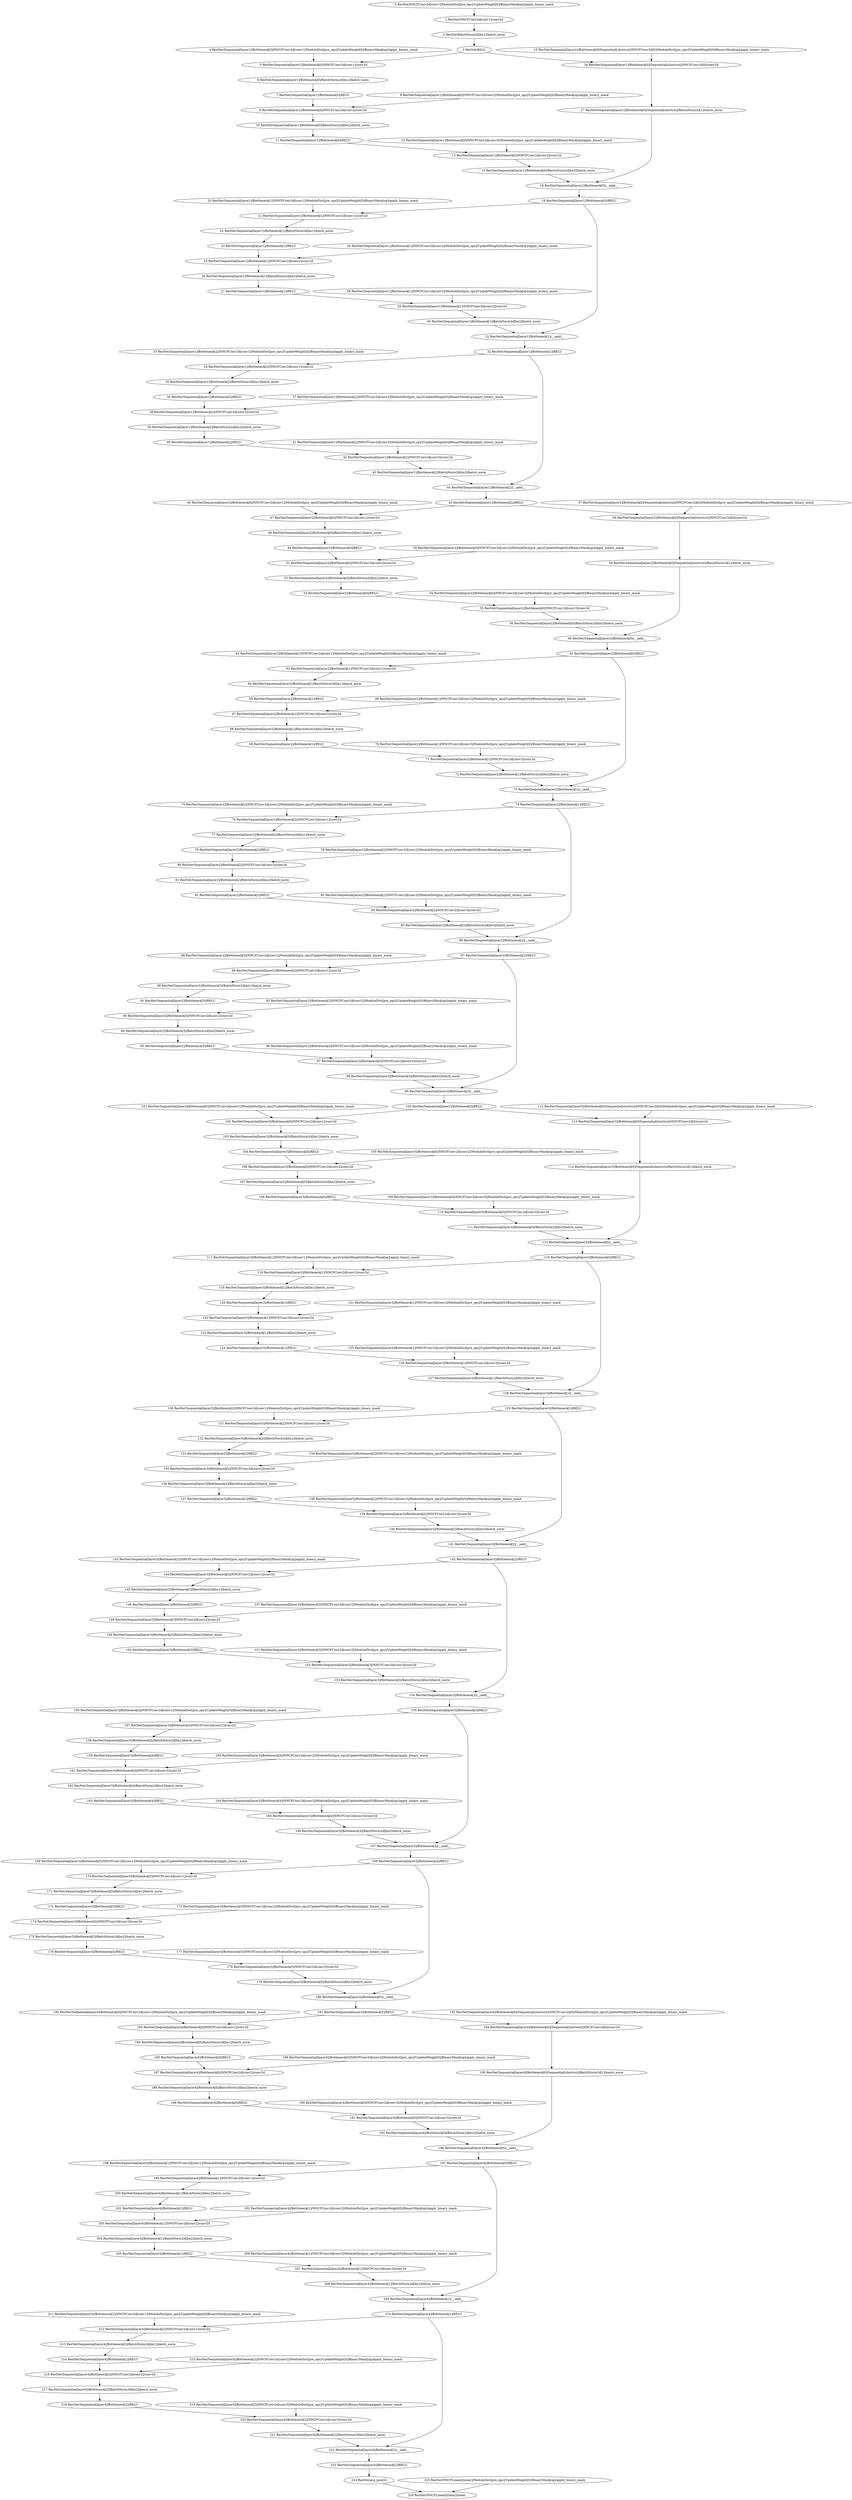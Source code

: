 strict digraph  {
"0 ResNet/NNCFConv2d[conv1]/ModuleDict[pre_ops]/UpdateWeight[0]/BinaryMask[op]/apply_binary_mask" [id=0, scope="ResNet/NNCFConv2d[conv1]/ModuleDict[pre_ops]/UpdateWeight[0]/BinaryMask[op]", type=apply_binary_mask];
"1 ResNet/NNCFConv2d[conv1]/conv2d" [id=1, scope="ResNet/NNCFConv2d[conv1]", type=conv2d];
"2 ResNet/BatchNorm2d[bn1]/batch_norm" [id=2, scope="ResNet/BatchNorm2d[bn1]", type=batch_norm];
"3 ResNet/RELU" [id=3, scope=ResNet, type=RELU];
"4 ResNet/Sequential[layer1]/Bottleneck[0]/NNCFConv2d[conv1]/ModuleDict[pre_ops]/UpdateWeight[0]/BinaryMask[op]/apply_binary_mask" [id=4, scope="ResNet/Sequential[layer1]/Bottleneck[0]/NNCFConv2d[conv1]/ModuleDict[pre_ops]/UpdateWeight[0]/BinaryMask[op]", type=apply_binary_mask];
"5 ResNet/Sequential[layer1]/Bottleneck[0]/NNCFConv2d[conv1]/conv2d" [id=5, scope="ResNet/Sequential[layer1]/Bottleneck[0]/NNCFConv2d[conv1]", type=conv2d];
"6 ResNet/Sequential[layer1]/Bottleneck[0]/BatchNorm2d[bn1]/batch_norm" [id=6, scope="ResNet/Sequential[layer1]/Bottleneck[0]/BatchNorm2d[bn1]", type=batch_norm];
"7 ResNet/Sequential[layer1]/Bottleneck[0]/RELU" [id=7, scope="ResNet/Sequential[layer1]/Bottleneck[0]", type=RELU];
"8 ResNet/Sequential[layer1]/Bottleneck[0]/NNCFConv2d[conv2]/ModuleDict[pre_ops]/UpdateWeight[0]/BinaryMask[op]/apply_binary_mask" [id=8, scope="ResNet/Sequential[layer1]/Bottleneck[0]/NNCFConv2d[conv2]/ModuleDict[pre_ops]/UpdateWeight[0]/BinaryMask[op]", type=apply_binary_mask];
"9 ResNet/Sequential[layer1]/Bottleneck[0]/NNCFConv2d[conv2]/conv2d" [id=9, scope="ResNet/Sequential[layer1]/Bottleneck[0]/NNCFConv2d[conv2]", type=conv2d];
"10 ResNet/Sequential[layer1]/Bottleneck[0]/BatchNorm2d[bn2]/batch_norm" [id=10, scope="ResNet/Sequential[layer1]/Bottleneck[0]/BatchNorm2d[bn2]", type=batch_norm];
"11 ResNet/Sequential[layer1]/Bottleneck[0]/RELU" [id=11, scope="ResNet/Sequential[layer1]/Bottleneck[0]", type=RELU];
"12 ResNet/Sequential[layer1]/Bottleneck[0]/NNCFConv2d[conv3]/ModuleDict[pre_ops]/UpdateWeight[0]/BinaryMask[op]/apply_binary_mask" [id=12, scope="ResNet/Sequential[layer1]/Bottleneck[0]/NNCFConv2d[conv3]/ModuleDict[pre_ops]/UpdateWeight[0]/BinaryMask[op]", type=apply_binary_mask];
"13 ResNet/Sequential[layer1]/Bottleneck[0]/NNCFConv2d[conv3]/conv2d" [id=13, scope="ResNet/Sequential[layer1]/Bottleneck[0]/NNCFConv2d[conv3]", type=conv2d];
"14 ResNet/Sequential[layer1]/Bottleneck[0]/BatchNorm2d[bn3]/batch_norm" [id=14, scope="ResNet/Sequential[layer1]/Bottleneck[0]/BatchNorm2d[bn3]", type=batch_norm];
"15 ResNet/Sequential[layer1]/Bottleneck[0]/Sequential[shortcut]/NNCFConv2d[0]/ModuleDict[pre_ops]/UpdateWeight[0]/BinaryMask[op]/apply_binary_mask" [id=15, scope="ResNet/Sequential[layer1]/Bottleneck[0]/Sequential[shortcut]/NNCFConv2d[0]/ModuleDict[pre_ops]/UpdateWeight[0]/BinaryMask[op]", type=apply_binary_mask];
"16 ResNet/Sequential[layer1]/Bottleneck[0]/Sequential[shortcut]/NNCFConv2d[0]/conv2d" [id=16, scope="ResNet/Sequential[layer1]/Bottleneck[0]/Sequential[shortcut]/NNCFConv2d[0]", type=conv2d];
"17 ResNet/Sequential[layer1]/Bottleneck[0]/Sequential[shortcut]/BatchNorm2d[1]/batch_norm" [id=17, scope="ResNet/Sequential[layer1]/Bottleneck[0]/Sequential[shortcut]/BatchNorm2d[1]", type=batch_norm];
"18 ResNet/Sequential[layer1]/Bottleneck[0]/__iadd__" [id=18, scope="ResNet/Sequential[layer1]/Bottleneck[0]", type=__iadd__];
"19 ResNet/Sequential[layer1]/Bottleneck[0]/RELU" [id=19, scope="ResNet/Sequential[layer1]/Bottleneck[0]", type=RELU];
"20 ResNet/Sequential[layer1]/Bottleneck[1]/NNCFConv2d[conv1]/ModuleDict[pre_ops]/UpdateWeight[0]/BinaryMask[op]/apply_binary_mask" [id=20, scope="ResNet/Sequential[layer1]/Bottleneck[1]/NNCFConv2d[conv1]/ModuleDict[pre_ops]/UpdateWeight[0]/BinaryMask[op]", type=apply_binary_mask];
"21 ResNet/Sequential[layer1]/Bottleneck[1]/NNCFConv2d[conv1]/conv2d" [id=21, scope="ResNet/Sequential[layer1]/Bottleneck[1]/NNCFConv2d[conv1]", type=conv2d];
"22 ResNet/Sequential[layer1]/Bottleneck[1]/BatchNorm2d[bn1]/batch_norm" [id=22, scope="ResNet/Sequential[layer1]/Bottleneck[1]/BatchNorm2d[bn1]", type=batch_norm];
"23 ResNet/Sequential[layer1]/Bottleneck[1]/RELU" [id=23, scope="ResNet/Sequential[layer1]/Bottleneck[1]", type=RELU];
"24 ResNet/Sequential[layer1]/Bottleneck[1]/NNCFConv2d[conv2]/ModuleDict[pre_ops]/UpdateWeight[0]/BinaryMask[op]/apply_binary_mask" [id=24, scope="ResNet/Sequential[layer1]/Bottleneck[1]/NNCFConv2d[conv2]/ModuleDict[pre_ops]/UpdateWeight[0]/BinaryMask[op]", type=apply_binary_mask];
"25 ResNet/Sequential[layer1]/Bottleneck[1]/NNCFConv2d[conv2]/conv2d" [id=25, scope="ResNet/Sequential[layer1]/Bottleneck[1]/NNCFConv2d[conv2]", type=conv2d];
"26 ResNet/Sequential[layer1]/Bottleneck[1]/BatchNorm2d[bn2]/batch_norm" [id=26, scope="ResNet/Sequential[layer1]/Bottleneck[1]/BatchNorm2d[bn2]", type=batch_norm];
"27 ResNet/Sequential[layer1]/Bottleneck[1]/RELU" [id=27, scope="ResNet/Sequential[layer1]/Bottleneck[1]", type=RELU];
"28 ResNet/Sequential[layer1]/Bottleneck[1]/NNCFConv2d[conv3]/ModuleDict[pre_ops]/UpdateWeight[0]/BinaryMask[op]/apply_binary_mask" [id=28, scope="ResNet/Sequential[layer1]/Bottleneck[1]/NNCFConv2d[conv3]/ModuleDict[pre_ops]/UpdateWeight[0]/BinaryMask[op]", type=apply_binary_mask];
"29 ResNet/Sequential[layer1]/Bottleneck[1]/NNCFConv2d[conv3]/conv2d" [id=29, scope="ResNet/Sequential[layer1]/Bottleneck[1]/NNCFConv2d[conv3]", type=conv2d];
"30 ResNet/Sequential[layer1]/Bottleneck[1]/BatchNorm2d[bn3]/batch_norm" [id=30, scope="ResNet/Sequential[layer1]/Bottleneck[1]/BatchNorm2d[bn3]", type=batch_norm];
"31 ResNet/Sequential[layer1]/Bottleneck[1]/__iadd__" [id=31, scope="ResNet/Sequential[layer1]/Bottleneck[1]", type=__iadd__];
"32 ResNet/Sequential[layer1]/Bottleneck[1]/RELU" [id=32, scope="ResNet/Sequential[layer1]/Bottleneck[1]", type=RELU];
"33 ResNet/Sequential[layer1]/Bottleneck[2]/NNCFConv2d[conv1]/ModuleDict[pre_ops]/UpdateWeight[0]/BinaryMask[op]/apply_binary_mask" [id=33, scope="ResNet/Sequential[layer1]/Bottleneck[2]/NNCFConv2d[conv1]/ModuleDict[pre_ops]/UpdateWeight[0]/BinaryMask[op]", type=apply_binary_mask];
"34 ResNet/Sequential[layer1]/Bottleneck[2]/NNCFConv2d[conv1]/conv2d" [id=34, scope="ResNet/Sequential[layer1]/Bottleneck[2]/NNCFConv2d[conv1]", type=conv2d];
"35 ResNet/Sequential[layer1]/Bottleneck[2]/BatchNorm2d[bn1]/batch_norm" [id=35, scope="ResNet/Sequential[layer1]/Bottleneck[2]/BatchNorm2d[bn1]", type=batch_norm];
"36 ResNet/Sequential[layer1]/Bottleneck[2]/RELU" [id=36, scope="ResNet/Sequential[layer1]/Bottleneck[2]", type=RELU];
"37 ResNet/Sequential[layer1]/Bottleneck[2]/NNCFConv2d[conv2]/ModuleDict[pre_ops]/UpdateWeight[0]/BinaryMask[op]/apply_binary_mask" [id=37, scope="ResNet/Sequential[layer1]/Bottleneck[2]/NNCFConv2d[conv2]/ModuleDict[pre_ops]/UpdateWeight[0]/BinaryMask[op]", type=apply_binary_mask];
"38 ResNet/Sequential[layer1]/Bottleneck[2]/NNCFConv2d[conv2]/conv2d" [id=38, scope="ResNet/Sequential[layer1]/Bottleneck[2]/NNCFConv2d[conv2]", type=conv2d];
"39 ResNet/Sequential[layer1]/Bottleneck[2]/BatchNorm2d[bn2]/batch_norm" [id=39, scope="ResNet/Sequential[layer1]/Bottleneck[2]/BatchNorm2d[bn2]", type=batch_norm];
"40 ResNet/Sequential[layer1]/Bottleneck[2]/RELU" [id=40, scope="ResNet/Sequential[layer1]/Bottleneck[2]", type=RELU];
"41 ResNet/Sequential[layer1]/Bottleneck[2]/NNCFConv2d[conv3]/ModuleDict[pre_ops]/UpdateWeight[0]/BinaryMask[op]/apply_binary_mask" [id=41, scope="ResNet/Sequential[layer1]/Bottleneck[2]/NNCFConv2d[conv3]/ModuleDict[pre_ops]/UpdateWeight[0]/BinaryMask[op]", type=apply_binary_mask];
"42 ResNet/Sequential[layer1]/Bottleneck[2]/NNCFConv2d[conv3]/conv2d" [id=42, scope="ResNet/Sequential[layer1]/Bottleneck[2]/NNCFConv2d[conv3]", type=conv2d];
"43 ResNet/Sequential[layer1]/Bottleneck[2]/BatchNorm2d[bn3]/batch_norm" [id=43, scope="ResNet/Sequential[layer1]/Bottleneck[2]/BatchNorm2d[bn3]", type=batch_norm];
"44 ResNet/Sequential[layer1]/Bottleneck[2]/__iadd__" [id=44, scope="ResNet/Sequential[layer1]/Bottleneck[2]", type=__iadd__];
"45 ResNet/Sequential[layer1]/Bottleneck[2]/RELU" [id=45, scope="ResNet/Sequential[layer1]/Bottleneck[2]", type=RELU];
"46 ResNet/Sequential[layer2]/Bottleneck[0]/NNCFConv2d[conv1]/ModuleDict[pre_ops]/UpdateWeight[0]/BinaryMask[op]/apply_binary_mask" [id=46, scope="ResNet/Sequential[layer2]/Bottleneck[0]/NNCFConv2d[conv1]/ModuleDict[pre_ops]/UpdateWeight[0]/BinaryMask[op]", type=apply_binary_mask];
"47 ResNet/Sequential[layer2]/Bottleneck[0]/NNCFConv2d[conv1]/conv2d" [id=47, scope="ResNet/Sequential[layer2]/Bottleneck[0]/NNCFConv2d[conv1]", type=conv2d];
"48 ResNet/Sequential[layer2]/Bottleneck[0]/BatchNorm2d[bn1]/batch_norm" [id=48, scope="ResNet/Sequential[layer2]/Bottleneck[0]/BatchNorm2d[bn1]", type=batch_norm];
"49 ResNet/Sequential[layer2]/Bottleneck[0]/RELU" [id=49, scope="ResNet/Sequential[layer2]/Bottleneck[0]", type=RELU];
"50 ResNet/Sequential[layer2]/Bottleneck[0]/NNCFConv2d[conv2]/ModuleDict[pre_ops]/UpdateWeight[0]/BinaryMask[op]/apply_binary_mask" [id=50, scope="ResNet/Sequential[layer2]/Bottleneck[0]/NNCFConv2d[conv2]/ModuleDict[pre_ops]/UpdateWeight[0]/BinaryMask[op]", type=apply_binary_mask];
"51 ResNet/Sequential[layer2]/Bottleneck[0]/NNCFConv2d[conv2]/conv2d" [id=51, scope="ResNet/Sequential[layer2]/Bottleneck[0]/NNCFConv2d[conv2]", type=conv2d];
"52 ResNet/Sequential[layer2]/Bottleneck[0]/BatchNorm2d[bn2]/batch_norm" [id=52, scope="ResNet/Sequential[layer2]/Bottleneck[0]/BatchNorm2d[bn2]", type=batch_norm];
"53 ResNet/Sequential[layer2]/Bottleneck[0]/RELU" [id=53, scope="ResNet/Sequential[layer2]/Bottleneck[0]", type=RELU];
"54 ResNet/Sequential[layer2]/Bottleneck[0]/NNCFConv2d[conv3]/ModuleDict[pre_ops]/UpdateWeight[0]/BinaryMask[op]/apply_binary_mask" [id=54, scope="ResNet/Sequential[layer2]/Bottleneck[0]/NNCFConv2d[conv3]/ModuleDict[pre_ops]/UpdateWeight[0]/BinaryMask[op]", type=apply_binary_mask];
"55 ResNet/Sequential[layer2]/Bottleneck[0]/NNCFConv2d[conv3]/conv2d" [id=55, scope="ResNet/Sequential[layer2]/Bottleneck[0]/NNCFConv2d[conv3]", type=conv2d];
"56 ResNet/Sequential[layer2]/Bottleneck[0]/BatchNorm2d[bn3]/batch_norm" [id=56, scope="ResNet/Sequential[layer2]/Bottleneck[0]/BatchNorm2d[bn3]", type=batch_norm];
"57 ResNet/Sequential[layer2]/Bottleneck[0]/Sequential[shortcut]/NNCFConv2d[0]/ModuleDict[pre_ops]/UpdateWeight[0]/BinaryMask[op]/apply_binary_mask" [id=57, scope="ResNet/Sequential[layer2]/Bottleneck[0]/Sequential[shortcut]/NNCFConv2d[0]/ModuleDict[pre_ops]/UpdateWeight[0]/BinaryMask[op]", type=apply_binary_mask];
"58 ResNet/Sequential[layer2]/Bottleneck[0]/Sequential[shortcut]/NNCFConv2d[0]/conv2d" [id=58, scope="ResNet/Sequential[layer2]/Bottleneck[0]/Sequential[shortcut]/NNCFConv2d[0]", type=conv2d];
"59 ResNet/Sequential[layer2]/Bottleneck[0]/Sequential[shortcut]/BatchNorm2d[1]/batch_norm" [id=59, scope="ResNet/Sequential[layer2]/Bottleneck[0]/Sequential[shortcut]/BatchNorm2d[1]", type=batch_norm];
"60 ResNet/Sequential[layer2]/Bottleneck[0]/__iadd__" [id=60, scope="ResNet/Sequential[layer2]/Bottleneck[0]", type=__iadd__];
"61 ResNet/Sequential[layer2]/Bottleneck[0]/RELU" [id=61, scope="ResNet/Sequential[layer2]/Bottleneck[0]", type=RELU];
"62 ResNet/Sequential[layer2]/Bottleneck[1]/NNCFConv2d[conv1]/ModuleDict[pre_ops]/UpdateWeight[0]/BinaryMask[op]/apply_binary_mask" [id=62, scope="ResNet/Sequential[layer2]/Bottleneck[1]/NNCFConv2d[conv1]/ModuleDict[pre_ops]/UpdateWeight[0]/BinaryMask[op]", type=apply_binary_mask];
"63 ResNet/Sequential[layer2]/Bottleneck[1]/NNCFConv2d[conv1]/conv2d" [id=63, scope="ResNet/Sequential[layer2]/Bottleneck[1]/NNCFConv2d[conv1]", type=conv2d];
"64 ResNet/Sequential[layer2]/Bottleneck[1]/BatchNorm2d[bn1]/batch_norm" [id=64, scope="ResNet/Sequential[layer2]/Bottleneck[1]/BatchNorm2d[bn1]", type=batch_norm];
"65 ResNet/Sequential[layer2]/Bottleneck[1]/RELU" [id=65, scope="ResNet/Sequential[layer2]/Bottleneck[1]", type=RELU];
"66 ResNet/Sequential[layer2]/Bottleneck[1]/NNCFConv2d[conv2]/ModuleDict[pre_ops]/UpdateWeight[0]/BinaryMask[op]/apply_binary_mask" [id=66, scope="ResNet/Sequential[layer2]/Bottleneck[1]/NNCFConv2d[conv2]/ModuleDict[pre_ops]/UpdateWeight[0]/BinaryMask[op]", type=apply_binary_mask];
"67 ResNet/Sequential[layer2]/Bottleneck[1]/NNCFConv2d[conv2]/conv2d" [id=67, scope="ResNet/Sequential[layer2]/Bottleneck[1]/NNCFConv2d[conv2]", type=conv2d];
"68 ResNet/Sequential[layer2]/Bottleneck[1]/BatchNorm2d[bn2]/batch_norm" [id=68, scope="ResNet/Sequential[layer2]/Bottleneck[1]/BatchNorm2d[bn2]", type=batch_norm];
"69 ResNet/Sequential[layer2]/Bottleneck[1]/RELU" [id=69, scope="ResNet/Sequential[layer2]/Bottleneck[1]", type=RELU];
"70 ResNet/Sequential[layer2]/Bottleneck[1]/NNCFConv2d[conv3]/ModuleDict[pre_ops]/UpdateWeight[0]/BinaryMask[op]/apply_binary_mask" [id=70, scope="ResNet/Sequential[layer2]/Bottleneck[1]/NNCFConv2d[conv3]/ModuleDict[pre_ops]/UpdateWeight[0]/BinaryMask[op]", type=apply_binary_mask];
"71 ResNet/Sequential[layer2]/Bottleneck[1]/NNCFConv2d[conv3]/conv2d" [id=71, scope="ResNet/Sequential[layer2]/Bottleneck[1]/NNCFConv2d[conv3]", type=conv2d];
"72 ResNet/Sequential[layer2]/Bottleneck[1]/BatchNorm2d[bn3]/batch_norm" [id=72, scope="ResNet/Sequential[layer2]/Bottleneck[1]/BatchNorm2d[bn3]", type=batch_norm];
"73 ResNet/Sequential[layer2]/Bottleneck[1]/__iadd__" [id=73, scope="ResNet/Sequential[layer2]/Bottleneck[1]", type=__iadd__];
"74 ResNet/Sequential[layer2]/Bottleneck[1]/RELU" [id=74, scope="ResNet/Sequential[layer2]/Bottleneck[1]", type=RELU];
"75 ResNet/Sequential[layer2]/Bottleneck[2]/NNCFConv2d[conv1]/ModuleDict[pre_ops]/UpdateWeight[0]/BinaryMask[op]/apply_binary_mask" [id=75, scope="ResNet/Sequential[layer2]/Bottleneck[2]/NNCFConv2d[conv1]/ModuleDict[pre_ops]/UpdateWeight[0]/BinaryMask[op]", type=apply_binary_mask];
"76 ResNet/Sequential[layer2]/Bottleneck[2]/NNCFConv2d[conv1]/conv2d" [id=76, scope="ResNet/Sequential[layer2]/Bottleneck[2]/NNCFConv2d[conv1]", type=conv2d];
"77 ResNet/Sequential[layer2]/Bottleneck[2]/BatchNorm2d[bn1]/batch_norm" [id=77, scope="ResNet/Sequential[layer2]/Bottleneck[2]/BatchNorm2d[bn1]", type=batch_norm];
"78 ResNet/Sequential[layer2]/Bottleneck[2]/RELU" [id=78, scope="ResNet/Sequential[layer2]/Bottleneck[2]", type=RELU];
"79 ResNet/Sequential[layer2]/Bottleneck[2]/NNCFConv2d[conv2]/ModuleDict[pre_ops]/UpdateWeight[0]/BinaryMask[op]/apply_binary_mask" [id=79, scope="ResNet/Sequential[layer2]/Bottleneck[2]/NNCFConv2d[conv2]/ModuleDict[pre_ops]/UpdateWeight[0]/BinaryMask[op]", type=apply_binary_mask];
"80 ResNet/Sequential[layer2]/Bottleneck[2]/NNCFConv2d[conv2]/conv2d" [id=80, scope="ResNet/Sequential[layer2]/Bottleneck[2]/NNCFConv2d[conv2]", type=conv2d];
"81 ResNet/Sequential[layer2]/Bottleneck[2]/BatchNorm2d[bn2]/batch_norm" [id=81, scope="ResNet/Sequential[layer2]/Bottleneck[2]/BatchNorm2d[bn2]", type=batch_norm];
"82 ResNet/Sequential[layer2]/Bottleneck[2]/RELU" [id=82, scope="ResNet/Sequential[layer2]/Bottleneck[2]", type=RELU];
"83 ResNet/Sequential[layer2]/Bottleneck[2]/NNCFConv2d[conv3]/ModuleDict[pre_ops]/UpdateWeight[0]/BinaryMask[op]/apply_binary_mask" [id=83, scope="ResNet/Sequential[layer2]/Bottleneck[2]/NNCFConv2d[conv3]/ModuleDict[pre_ops]/UpdateWeight[0]/BinaryMask[op]", type=apply_binary_mask];
"84 ResNet/Sequential[layer2]/Bottleneck[2]/NNCFConv2d[conv3]/conv2d" [id=84, scope="ResNet/Sequential[layer2]/Bottleneck[2]/NNCFConv2d[conv3]", type=conv2d];
"85 ResNet/Sequential[layer2]/Bottleneck[2]/BatchNorm2d[bn3]/batch_norm" [id=85, scope="ResNet/Sequential[layer2]/Bottleneck[2]/BatchNorm2d[bn3]", type=batch_norm];
"86 ResNet/Sequential[layer2]/Bottleneck[2]/__iadd__" [id=86, scope="ResNet/Sequential[layer2]/Bottleneck[2]", type=__iadd__];
"87 ResNet/Sequential[layer2]/Bottleneck[2]/RELU" [id=87, scope="ResNet/Sequential[layer2]/Bottleneck[2]", type=RELU];
"88 ResNet/Sequential[layer2]/Bottleneck[3]/NNCFConv2d[conv1]/ModuleDict[pre_ops]/UpdateWeight[0]/BinaryMask[op]/apply_binary_mask" [id=88, scope="ResNet/Sequential[layer2]/Bottleneck[3]/NNCFConv2d[conv1]/ModuleDict[pre_ops]/UpdateWeight[0]/BinaryMask[op]", type=apply_binary_mask];
"89 ResNet/Sequential[layer2]/Bottleneck[3]/NNCFConv2d[conv1]/conv2d" [id=89, scope="ResNet/Sequential[layer2]/Bottleneck[3]/NNCFConv2d[conv1]", type=conv2d];
"90 ResNet/Sequential[layer2]/Bottleneck[3]/BatchNorm2d[bn1]/batch_norm" [id=90, scope="ResNet/Sequential[layer2]/Bottleneck[3]/BatchNorm2d[bn1]", type=batch_norm];
"91 ResNet/Sequential[layer2]/Bottleneck[3]/RELU" [id=91, scope="ResNet/Sequential[layer2]/Bottleneck[3]", type=RELU];
"92 ResNet/Sequential[layer2]/Bottleneck[3]/NNCFConv2d[conv2]/ModuleDict[pre_ops]/UpdateWeight[0]/BinaryMask[op]/apply_binary_mask" [id=92, scope="ResNet/Sequential[layer2]/Bottleneck[3]/NNCFConv2d[conv2]/ModuleDict[pre_ops]/UpdateWeight[0]/BinaryMask[op]", type=apply_binary_mask];
"93 ResNet/Sequential[layer2]/Bottleneck[3]/NNCFConv2d[conv2]/conv2d" [id=93, scope="ResNet/Sequential[layer2]/Bottleneck[3]/NNCFConv2d[conv2]", type=conv2d];
"94 ResNet/Sequential[layer2]/Bottleneck[3]/BatchNorm2d[bn2]/batch_norm" [id=94, scope="ResNet/Sequential[layer2]/Bottleneck[3]/BatchNorm2d[bn2]", type=batch_norm];
"95 ResNet/Sequential[layer2]/Bottleneck[3]/RELU" [id=95, scope="ResNet/Sequential[layer2]/Bottleneck[3]", type=RELU];
"96 ResNet/Sequential[layer2]/Bottleneck[3]/NNCFConv2d[conv3]/ModuleDict[pre_ops]/UpdateWeight[0]/BinaryMask[op]/apply_binary_mask" [id=96, scope="ResNet/Sequential[layer2]/Bottleneck[3]/NNCFConv2d[conv3]/ModuleDict[pre_ops]/UpdateWeight[0]/BinaryMask[op]", type=apply_binary_mask];
"97 ResNet/Sequential[layer2]/Bottleneck[3]/NNCFConv2d[conv3]/conv2d" [id=97, scope="ResNet/Sequential[layer2]/Bottleneck[3]/NNCFConv2d[conv3]", type=conv2d];
"98 ResNet/Sequential[layer2]/Bottleneck[3]/BatchNorm2d[bn3]/batch_norm" [id=98, scope="ResNet/Sequential[layer2]/Bottleneck[3]/BatchNorm2d[bn3]", type=batch_norm];
"99 ResNet/Sequential[layer2]/Bottleneck[3]/__iadd__" [id=99, scope="ResNet/Sequential[layer2]/Bottleneck[3]", type=__iadd__];
"100 ResNet/Sequential[layer2]/Bottleneck[3]/RELU" [id=100, scope="ResNet/Sequential[layer2]/Bottleneck[3]", type=RELU];
"101 ResNet/Sequential[layer3]/Bottleneck[0]/NNCFConv2d[conv1]/ModuleDict[pre_ops]/UpdateWeight[0]/BinaryMask[op]/apply_binary_mask" [id=101, scope="ResNet/Sequential[layer3]/Bottleneck[0]/NNCFConv2d[conv1]/ModuleDict[pre_ops]/UpdateWeight[0]/BinaryMask[op]", type=apply_binary_mask];
"102 ResNet/Sequential[layer3]/Bottleneck[0]/NNCFConv2d[conv1]/conv2d" [id=102, scope="ResNet/Sequential[layer3]/Bottleneck[0]/NNCFConv2d[conv1]", type=conv2d];
"103 ResNet/Sequential[layer3]/Bottleneck[0]/BatchNorm2d[bn1]/batch_norm" [id=103, scope="ResNet/Sequential[layer3]/Bottleneck[0]/BatchNorm2d[bn1]", type=batch_norm];
"104 ResNet/Sequential[layer3]/Bottleneck[0]/RELU" [id=104, scope="ResNet/Sequential[layer3]/Bottleneck[0]", type=RELU];
"105 ResNet/Sequential[layer3]/Bottleneck[0]/NNCFConv2d[conv2]/ModuleDict[pre_ops]/UpdateWeight[0]/BinaryMask[op]/apply_binary_mask" [id=105, scope="ResNet/Sequential[layer3]/Bottleneck[0]/NNCFConv2d[conv2]/ModuleDict[pre_ops]/UpdateWeight[0]/BinaryMask[op]", type=apply_binary_mask];
"106 ResNet/Sequential[layer3]/Bottleneck[0]/NNCFConv2d[conv2]/conv2d" [id=106, scope="ResNet/Sequential[layer3]/Bottleneck[0]/NNCFConv2d[conv2]", type=conv2d];
"107 ResNet/Sequential[layer3]/Bottleneck[0]/BatchNorm2d[bn2]/batch_norm" [id=107, scope="ResNet/Sequential[layer3]/Bottleneck[0]/BatchNorm2d[bn2]", type=batch_norm];
"108 ResNet/Sequential[layer3]/Bottleneck[0]/RELU" [id=108, scope="ResNet/Sequential[layer3]/Bottleneck[0]", type=RELU];
"109 ResNet/Sequential[layer3]/Bottleneck[0]/NNCFConv2d[conv3]/ModuleDict[pre_ops]/UpdateWeight[0]/BinaryMask[op]/apply_binary_mask" [id=109, scope="ResNet/Sequential[layer3]/Bottleneck[0]/NNCFConv2d[conv3]/ModuleDict[pre_ops]/UpdateWeight[0]/BinaryMask[op]", type=apply_binary_mask];
"110 ResNet/Sequential[layer3]/Bottleneck[0]/NNCFConv2d[conv3]/conv2d" [id=110, scope="ResNet/Sequential[layer3]/Bottleneck[0]/NNCFConv2d[conv3]", type=conv2d];
"111 ResNet/Sequential[layer3]/Bottleneck[0]/BatchNorm2d[bn3]/batch_norm" [id=111, scope="ResNet/Sequential[layer3]/Bottleneck[0]/BatchNorm2d[bn3]", type=batch_norm];
"112 ResNet/Sequential[layer3]/Bottleneck[0]/Sequential[shortcut]/NNCFConv2d[0]/ModuleDict[pre_ops]/UpdateWeight[0]/BinaryMask[op]/apply_binary_mask" [id=112, scope="ResNet/Sequential[layer3]/Bottleneck[0]/Sequential[shortcut]/NNCFConv2d[0]/ModuleDict[pre_ops]/UpdateWeight[0]/BinaryMask[op]", type=apply_binary_mask];
"113 ResNet/Sequential[layer3]/Bottleneck[0]/Sequential[shortcut]/NNCFConv2d[0]/conv2d" [id=113, scope="ResNet/Sequential[layer3]/Bottleneck[0]/Sequential[shortcut]/NNCFConv2d[0]", type=conv2d];
"114 ResNet/Sequential[layer3]/Bottleneck[0]/Sequential[shortcut]/BatchNorm2d[1]/batch_norm" [id=114, scope="ResNet/Sequential[layer3]/Bottleneck[0]/Sequential[shortcut]/BatchNorm2d[1]", type=batch_norm];
"115 ResNet/Sequential[layer3]/Bottleneck[0]/__iadd__" [id=115, scope="ResNet/Sequential[layer3]/Bottleneck[0]", type=__iadd__];
"116 ResNet/Sequential[layer3]/Bottleneck[0]/RELU" [id=116, scope="ResNet/Sequential[layer3]/Bottleneck[0]", type=RELU];
"117 ResNet/Sequential[layer3]/Bottleneck[1]/NNCFConv2d[conv1]/ModuleDict[pre_ops]/UpdateWeight[0]/BinaryMask[op]/apply_binary_mask" [id=117, scope="ResNet/Sequential[layer3]/Bottleneck[1]/NNCFConv2d[conv1]/ModuleDict[pre_ops]/UpdateWeight[0]/BinaryMask[op]", type=apply_binary_mask];
"118 ResNet/Sequential[layer3]/Bottleneck[1]/NNCFConv2d[conv1]/conv2d" [id=118, scope="ResNet/Sequential[layer3]/Bottleneck[1]/NNCFConv2d[conv1]", type=conv2d];
"119 ResNet/Sequential[layer3]/Bottleneck[1]/BatchNorm2d[bn1]/batch_norm" [id=119, scope="ResNet/Sequential[layer3]/Bottleneck[1]/BatchNorm2d[bn1]", type=batch_norm];
"120 ResNet/Sequential[layer3]/Bottleneck[1]/RELU" [id=120, scope="ResNet/Sequential[layer3]/Bottleneck[1]", type=RELU];
"121 ResNet/Sequential[layer3]/Bottleneck[1]/NNCFConv2d[conv2]/ModuleDict[pre_ops]/UpdateWeight[0]/BinaryMask[op]/apply_binary_mask" [id=121, scope="ResNet/Sequential[layer3]/Bottleneck[1]/NNCFConv2d[conv2]/ModuleDict[pre_ops]/UpdateWeight[0]/BinaryMask[op]", type=apply_binary_mask];
"122 ResNet/Sequential[layer3]/Bottleneck[1]/NNCFConv2d[conv2]/conv2d" [id=122, scope="ResNet/Sequential[layer3]/Bottleneck[1]/NNCFConv2d[conv2]", type=conv2d];
"123 ResNet/Sequential[layer3]/Bottleneck[1]/BatchNorm2d[bn2]/batch_norm" [id=123, scope="ResNet/Sequential[layer3]/Bottleneck[1]/BatchNorm2d[bn2]", type=batch_norm];
"124 ResNet/Sequential[layer3]/Bottleneck[1]/RELU" [id=124, scope="ResNet/Sequential[layer3]/Bottleneck[1]", type=RELU];
"125 ResNet/Sequential[layer3]/Bottleneck[1]/NNCFConv2d[conv3]/ModuleDict[pre_ops]/UpdateWeight[0]/BinaryMask[op]/apply_binary_mask" [id=125, scope="ResNet/Sequential[layer3]/Bottleneck[1]/NNCFConv2d[conv3]/ModuleDict[pre_ops]/UpdateWeight[0]/BinaryMask[op]", type=apply_binary_mask];
"126 ResNet/Sequential[layer3]/Bottleneck[1]/NNCFConv2d[conv3]/conv2d" [id=126, scope="ResNet/Sequential[layer3]/Bottleneck[1]/NNCFConv2d[conv3]", type=conv2d];
"127 ResNet/Sequential[layer3]/Bottleneck[1]/BatchNorm2d[bn3]/batch_norm" [id=127, scope="ResNet/Sequential[layer3]/Bottleneck[1]/BatchNorm2d[bn3]", type=batch_norm];
"128 ResNet/Sequential[layer3]/Bottleneck[1]/__iadd__" [id=128, scope="ResNet/Sequential[layer3]/Bottleneck[1]", type=__iadd__];
"129 ResNet/Sequential[layer3]/Bottleneck[1]/RELU" [id=129, scope="ResNet/Sequential[layer3]/Bottleneck[1]", type=RELU];
"130 ResNet/Sequential[layer3]/Bottleneck[2]/NNCFConv2d[conv1]/ModuleDict[pre_ops]/UpdateWeight[0]/BinaryMask[op]/apply_binary_mask" [id=130, scope="ResNet/Sequential[layer3]/Bottleneck[2]/NNCFConv2d[conv1]/ModuleDict[pre_ops]/UpdateWeight[0]/BinaryMask[op]", type=apply_binary_mask];
"131 ResNet/Sequential[layer3]/Bottleneck[2]/NNCFConv2d[conv1]/conv2d" [id=131, scope="ResNet/Sequential[layer3]/Bottleneck[2]/NNCFConv2d[conv1]", type=conv2d];
"132 ResNet/Sequential[layer3]/Bottleneck[2]/BatchNorm2d[bn1]/batch_norm" [id=132, scope="ResNet/Sequential[layer3]/Bottleneck[2]/BatchNorm2d[bn1]", type=batch_norm];
"133 ResNet/Sequential[layer3]/Bottleneck[2]/RELU" [id=133, scope="ResNet/Sequential[layer3]/Bottleneck[2]", type=RELU];
"134 ResNet/Sequential[layer3]/Bottleneck[2]/NNCFConv2d[conv2]/ModuleDict[pre_ops]/UpdateWeight[0]/BinaryMask[op]/apply_binary_mask" [id=134, scope="ResNet/Sequential[layer3]/Bottleneck[2]/NNCFConv2d[conv2]/ModuleDict[pre_ops]/UpdateWeight[0]/BinaryMask[op]", type=apply_binary_mask];
"135 ResNet/Sequential[layer3]/Bottleneck[2]/NNCFConv2d[conv2]/conv2d" [id=135, scope="ResNet/Sequential[layer3]/Bottleneck[2]/NNCFConv2d[conv2]", type=conv2d];
"136 ResNet/Sequential[layer3]/Bottleneck[2]/BatchNorm2d[bn2]/batch_norm" [id=136, scope="ResNet/Sequential[layer3]/Bottleneck[2]/BatchNorm2d[bn2]", type=batch_norm];
"137 ResNet/Sequential[layer3]/Bottleneck[2]/RELU" [id=137, scope="ResNet/Sequential[layer3]/Bottleneck[2]", type=RELU];
"138 ResNet/Sequential[layer3]/Bottleneck[2]/NNCFConv2d[conv3]/ModuleDict[pre_ops]/UpdateWeight[0]/BinaryMask[op]/apply_binary_mask" [id=138, scope="ResNet/Sequential[layer3]/Bottleneck[2]/NNCFConv2d[conv3]/ModuleDict[pre_ops]/UpdateWeight[0]/BinaryMask[op]", type=apply_binary_mask];
"139 ResNet/Sequential[layer3]/Bottleneck[2]/NNCFConv2d[conv3]/conv2d" [id=139, scope="ResNet/Sequential[layer3]/Bottleneck[2]/NNCFConv2d[conv3]", type=conv2d];
"140 ResNet/Sequential[layer3]/Bottleneck[2]/BatchNorm2d[bn3]/batch_norm" [id=140, scope="ResNet/Sequential[layer3]/Bottleneck[2]/BatchNorm2d[bn3]", type=batch_norm];
"141 ResNet/Sequential[layer3]/Bottleneck[2]/__iadd__" [id=141, scope="ResNet/Sequential[layer3]/Bottleneck[2]", type=__iadd__];
"142 ResNet/Sequential[layer3]/Bottleneck[2]/RELU" [id=142, scope="ResNet/Sequential[layer3]/Bottleneck[2]", type=RELU];
"143 ResNet/Sequential[layer3]/Bottleneck[3]/NNCFConv2d[conv1]/ModuleDict[pre_ops]/UpdateWeight[0]/BinaryMask[op]/apply_binary_mask" [id=143, scope="ResNet/Sequential[layer3]/Bottleneck[3]/NNCFConv2d[conv1]/ModuleDict[pre_ops]/UpdateWeight[0]/BinaryMask[op]", type=apply_binary_mask];
"144 ResNet/Sequential[layer3]/Bottleneck[3]/NNCFConv2d[conv1]/conv2d" [id=144, scope="ResNet/Sequential[layer3]/Bottleneck[3]/NNCFConv2d[conv1]", type=conv2d];
"145 ResNet/Sequential[layer3]/Bottleneck[3]/BatchNorm2d[bn1]/batch_norm" [id=145, scope="ResNet/Sequential[layer3]/Bottleneck[3]/BatchNorm2d[bn1]", type=batch_norm];
"146 ResNet/Sequential[layer3]/Bottleneck[3]/RELU" [id=146, scope="ResNet/Sequential[layer3]/Bottleneck[3]", type=RELU];
"147 ResNet/Sequential[layer3]/Bottleneck[3]/NNCFConv2d[conv2]/ModuleDict[pre_ops]/UpdateWeight[0]/BinaryMask[op]/apply_binary_mask" [id=147, scope="ResNet/Sequential[layer3]/Bottleneck[3]/NNCFConv2d[conv2]/ModuleDict[pre_ops]/UpdateWeight[0]/BinaryMask[op]", type=apply_binary_mask];
"148 ResNet/Sequential[layer3]/Bottleneck[3]/NNCFConv2d[conv2]/conv2d" [id=148, scope="ResNet/Sequential[layer3]/Bottleneck[3]/NNCFConv2d[conv2]", type=conv2d];
"149 ResNet/Sequential[layer3]/Bottleneck[3]/BatchNorm2d[bn2]/batch_norm" [id=149, scope="ResNet/Sequential[layer3]/Bottleneck[3]/BatchNorm2d[bn2]", type=batch_norm];
"150 ResNet/Sequential[layer3]/Bottleneck[3]/RELU" [id=150, scope="ResNet/Sequential[layer3]/Bottleneck[3]", type=RELU];
"151 ResNet/Sequential[layer3]/Bottleneck[3]/NNCFConv2d[conv3]/ModuleDict[pre_ops]/UpdateWeight[0]/BinaryMask[op]/apply_binary_mask" [id=151, scope="ResNet/Sequential[layer3]/Bottleneck[3]/NNCFConv2d[conv3]/ModuleDict[pre_ops]/UpdateWeight[0]/BinaryMask[op]", type=apply_binary_mask];
"152 ResNet/Sequential[layer3]/Bottleneck[3]/NNCFConv2d[conv3]/conv2d" [id=152, scope="ResNet/Sequential[layer3]/Bottleneck[3]/NNCFConv2d[conv3]", type=conv2d];
"153 ResNet/Sequential[layer3]/Bottleneck[3]/BatchNorm2d[bn3]/batch_norm" [id=153, scope="ResNet/Sequential[layer3]/Bottleneck[3]/BatchNorm2d[bn3]", type=batch_norm];
"154 ResNet/Sequential[layer3]/Bottleneck[3]/__iadd__" [id=154, scope="ResNet/Sequential[layer3]/Bottleneck[3]", type=__iadd__];
"155 ResNet/Sequential[layer3]/Bottleneck[3]/RELU" [id=155, scope="ResNet/Sequential[layer3]/Bottleneck[3]", type=RELU];
"156 ResNet/Sequential[layer3]/Bottleneck[4]/NNCFConv2d[conv1]/ModuleDict[pre_ops]/UpdateWeight[0]/BinaryMask[op]/apply_binary_mask" [id=156, scope="ResNet/Sequential[layer3]/Bottleneck[4]/NNCFConv2d[conv1]/ModuleDict[pre_ops]/UpdateWeight[0]/BinaryMask[op]", type=apply_binary_mask];
"157 ResNet/Sequential[layer3]/Bottleneck[4]/NNCFConv2d[conv1]/conv2d" [id=157, scope="ResNet/Sequential[layer3]/Bottleneck[4]/NNCFConv2d[conv1]", type=conv2d];
"158 ResNet/Sequential[layer3]/Bottleneck[4]/BatchNorm2d[bn1]/batch_norm" [id=158, scope="ResNet/Sequential[layer3]/Bottleneck[4]/BatchNorm2d[bn1]", type=batch_norm];
"159 ResNet/Sequential[layer3]/Bottleneck[4]/RELU" [id=159, scope="ResNet/Sequential[layer3]/Bottleneck[4]", type=RELU];
"160 ResNet/Sequential[layer3]/Bottleneck[4]/NNCFConv2d[conv2]/ModuleDict[pre_ops]/UpdateWeight[0]/BinaryMask[op]/apply_binary_mask" [id=160, scope="ResNet/Sequential[layer3]/Bottleneck[4]/NNCFConv2d[conv2]/ModuleDict[pre_ops]/UpdateWeight[0]/BinaryMask[op]", type=apply_binary_mask];
"161 ResNet/Sequential[layer3]/Bottleneck[4]/NNCFConv2d[conv2]/conv2d" [id=161, scope="ResNet/Sequential[layer3]/Bottleneck[4]/NNCFConv2d[conv2]", type=conv2d];
"162 ResNet/Sequential[layer3]/Bottleneck[4]/BatchNorm2d[bn2]/batch_norm" [id=162, scope="ResNet/Sequential[layer3]/Bottleneck[4]/BatchNorm2d[bn2]", type=batch_norm];
"163 ResNet/Sequential[layer3]/Bottleneck[4]/RELU" [id=163, scope="ResNet/Sequential[layer3]/Bottleneck[4]", type=RELU];
"164 ResNet/Sequential[layer3]/Bottleneck[4]/NNCFConv2d[conv3]/ModuleDict[pre_ops]/UpdateWeight[0]/BinaryMask[op]/apply_binary_mask" [id=164, scope="ResNet/Sequential[layer3]/Bottleneck[4]/NNCFConv2d[conv3]/ModuleDict[pre_ops]/UpdateWeight[0]/BinaryMask[op]", type=apply_binary_mask];
"165 ResNet/Sequential[layer3]/Bottleneck[4]/NNCFConv2d[conv3]/conv2d" [id=165, scope="ResNet/Sequential[layer3]/Bottleneck[4]/NNCFConv2d[conv3]", type=conv2d];
"166 ResNet/Sequential[layer3]/Bottleneck[4]/BatchNorm2d[bn3]/batch_norm" [id=166, scope="ResNet/Sequential[layer3]/Bottleneck[4]/BatchNorm2d[bn3]", type=batch_norm];
"167 ResNet/Sequential[layer3]/Bottleneck[4]/__iadd__" [id=167, scope="ResNet/Sequential[layer3]/Bottleneck[4]", type=__iadd__];
"168 ResNet/Sequential[layer3]/Bottleneck[4]/RELU" [id=168, scope="ResNet/Sequential[layer3]/Bottleneck[4]", type=RELU];
"169 ResNet/Sequential[layer3]/Bottleneck[5]/NNCFConv2d[conv1]/ModuleDict[pre_ops]/UpdateWeight[0]/BinaryMask[op]/apply_binary_mask" [id=169, scope="ResNet/Sequential[layer3]/Bottleneck[5]/NNCFConv2d[conv1]/ModuleDict[pre_ops]/UpdateWeight[0]/BinaryMask[op]", type=apply_binary_mask];
"170 ResNet/Sequential[layer3]/Bottleneck[5]/NNCFConv2d[conv1]/conv2d" [id=170, scope="ResNet/Sequential[layer3]/Bottleneck[5]/NNCFConv2d[conv1]", type=conv2d];
"171 ResNet/Sequential[layer3]/Bottleneck[5]/BatchNorm2d[bn1]/batch_norm" [id=171, scope="ResNet/Sequential[layer3]/Bottleneck[5]/BatchNorm2d[bn1]", type=batch_norm];
"172 ResNet/Sequential[layer3]/Bottleneck[5]/RELU" [id=172, scope="ResNet/Sequential[layer3]/Bottleneck[5]", type=RELU];
"173 ResNet/Sequential[layer3]/Bottleneck[5]/NNCFConv2d[conv2]/ModuleDict[pre_ops]/UpdateWeight[0]/BinaryMask[op]/apply_binary_mask" [id=173, scope="ResNet/Sequential[layer3]/Bottleneck[5]/NNCFConv2d[conv2]/ModuleDict[pre_ops]/UpdateWeight[0]/BinaryMask[op]", type=apply_binary_mask];
"174 ResNet/Sequential[layer3]/Bottleneck[5]/NNCFConv2d[conv2]/conv2d" [id=174, scope="ResNet/Sequential[layer3]/Bottleneck[5]/NNCFConv2d[conv2]", type=conv2d];
"175 ResNet/Sequential[layer3]/Bottleneck[5]/BatchNorm2d[bn2]/batch_norm" [id=175, scope="ResNet/Sequential[layer3]/Bottleneck[5]/BatchNorm2d[bn2]", type=batch_norm];
"176 ResNet/Sequential[layer3]/Bottleneck[5]/RELU" [id=176, scope="ResNet/Sequential[layer3]/Bottleneck[5]", type=RELU];
"177 ResNet/Sequential[layer3]/Bottleneck[5]/NNCFConv2d[conv3]/ModuleDict[pre_ops]/UpdateWeight[0]/BinaryMask[op]/apply_binary_mask" [id=177, scope="ResNet/Sequential[layer3]/Bottleneck[5]/NNCFConv2d[conv3]/ModuleDict[pre_ops]/UpdateWeight[0]/BinaryMask[op]", type=apply_binary_mask];
"178 ResNet/Sequential[layer3]/Bottleneck[5]/NNCFConv2d[conv3]/conv2d" [id=178, scope="ResNet/Sequential[layer3]/Bottleneck[5]/NNCFConv2d[conv3]", type=conv2d];
"179 ResNet/Sequential[layer3]/Bottleneck[5]/BatchNorm2d[bn3]/batch_norm" [id=179, scope="ResNet/Sequential[layer3]/Bottleneck[5]/BatchNorm2d[bn3]", type=batch_norm];
"180 ResNet/Sequential[layer3]/Bottleneck[5]/__iadd__" [id=180, scope="ResNet/Sequential[layer3]/Bottleneck[5]", type=__iadd__];
"181 ResNet/Sequential[layer3]/Bottleneck[5]/RELU" [id=181, scope="ResNet/Sequential[layer3]/Bottleneck[5]", type=RELU];
"182 ResNet/Sequential[layer4]/Bottleneck[0]/NNCFConv2d[conv1]/ModuleDict[pre_ops]/UpdateWeight[0]/BinaryMask[op]/apply_binary_mask" [id=182, scope="ResNet/Sequential[layer4]/Bottleneck[0]/NNCFConv2d[conv1]/ModuleDict[pre_ops]/UpdateWeight[0]/BinaryMask[op]", type=apply_binary_mask];
"183 ResNet/Sequential[layer4]/Bottleneck[0]/NNCFConv2d[conv1]/conv2d" [id=183, scope="ResNet/Sequential[layer4]/Bottleneck[0]/NNCFConv2d[conv1]", type=conv2d];
"184 ResNet/Sequential[layer4]/Bottleneck[0]/BatchNorm2d[bn1]/batch_norm" [id=184, scope="ResNet/Sequential[layer4]/Bottleneck[0]/BatchNorm2d[bn1]", type=batch_norm];
"185 ResNet/Sequential[layer4]/Bottleneck[0]/RELU" [id=185, scope="ResNet/Sequential[layer4]/Bottleneck[0]", type=RELU];
"186 ResNet/Sequential[layer4]/Bottleneck[0]/NNCFConv2d[conv2]/ModuleDict[pre_ops]/UpdateWeight[0]/BinaryMask[op]/apply_binary_mask" [id=186, scope="ResNet/Sequential[layer4]/Bottleneck[0]/NNCFConv2d[conv2]/ModuleDict[pre_ops]/UpdateWeight[0]/BinaryMask[op]", type=apply_binary_mask];
"187 ResNet/Sequential[layer4]/Bottleneck[0]/NNCFConv2d[conv2]/conv2d" [id=187, scope="ResNet/Sequential[layer4]/Bottleneck[0]/NNCFConv2d[conv2]", type=conv2d];
"188 ResNet/Sequential[layer4]/Bottleneck[0]/BatchNorm2d[bn2]/batch_norm" [id=188, scope="ResNet/Sequential[layer4]/Bottleneck[0]/BatchNorm2d[bn2]", type=batch_norm];
"189 ResNet/Sequential[layer4]/Bottleneck[0]/RELU" [id=189, scope="ResNet/Sequential[layer4]/Bottleneck[0]", type=RELU];
"190 ResNet/Sequential[layer4]/Bottleneck[0]/NNCFConv2d[conv3]/ModuleDict[pre_ops]/UpdateWeight[0]/BinaryMask[op]/apply_binary_mask" [id=190, scope="ResNet/Sequential[layer4]/Bottleneck[0]/NNCFConv2d[conv3]/ModuleDict[pre_ops]/UpdateWeight[0]/BinaryMask[op]", type=apply_binary_mask];
"191 ResNet/Sequential[layer4]/Bottleneck[0]/NNCFConv2d[conv3]/conv2d" [id=191, scope="ResNet/Sequential[layer4]/Bottleneck[0]/NNCFConv2d[conv3]", type=conv2d];
"192 ResNet/Sequential[layer4]/Bottleneck[0]/BatchNorm2d[bn3]/batch_norm" [id=192, scope="ResNet/Sequential[layer4]/Bottleneck[0]/BatchNorm2d[bn3]", type=batch_norm];
"193 ResNet/Sequential[layer4]/Bottleneck[0]/Sequential[shortcut]/NNCFConv2d[0]/ModuleDict[pre_ops]/UpdateWeight[0]/BinaryMask[op]/apply_binary_mask" [id=193, scope="ResNet/Sequential[layer4]/Bottleneck[0]/Sequential[shortcut]/NNCFConv2d[0]/ModuleDict[pre_ops]/UpdateWeight[0]/BinaryMask[op]", type=apply_binary_mask];
"194 ResNet/Sequential[layer4]/Bottleneck[0]/Sequential[shortcut]/NNCFConv2d[0]/conv2d" [id=194, scope="ResNet/Sequential[layer4]/Bottleneck[0]/Sequential[shortcut]/NNCFConv2d[0]", type=conv2d];
"195 ResNet/Sequential[layer4]/Bottleneck[0]/Sequential[shortcut]/BatchNorm2d[1]/batch_norm" [id=195, scope="ResNet/Sequential[layer4]/Bottleneck[0]/Sequential[shortcut]/BatchNorm2d[1]", type=batch_norm];
"196 ResNet/Sequential[layer4]/Bottleneck[0]/__iadd__" [id=196, scope="ResNet/Sequential[layer4]/Bottleneck[0]", type=__iadd__];
"197 ResNet/Sequential[layer4]/Bottleneck[0]/RELU" [id=197, scope="ResNet/Sequential[layer4]/Bottleneck[0]", type=RELU];
"198 ResNet/Sequential[layer4]/Bottleneck[1]/NNCFConv2d[conv1]/ModuleDict[pre_ops]/UpdateWeight[0]/BinaryMask[op]/apply_binary_mask" [id=198, scope="ResNet/Sequential[layer4]/Bottleneck[1]/NNCFConv2d[conv1]/ModuleDict[pre_ops]/UpdateWeight[0]/BinaryMask[op]", type=apply_binary_mask];
"199 ResNet/Sequential[layer4]/Bottleneck[1]/NNCFConv2d[conv1]/conv2d" [id=199, scope="ResNet/Sequential[layer4]/Bottleneck[1]/NNCFConv2d[conv1]", type=conv2d];
"200 ResNet/Sequential[layer4]/Bottleneck[1]/BatchNorm2d[bn1]/batch_norm" [id=200, scope="ResNet/Sequential[layer4]/Bottleneck[1]/BatchNorm2d[bn1]", type=batch_norm];
"201 ResNet/Sequential[layer4]/Bottleneck[1]/RELU" [id=201, scope="ResNet/Sequential[layer4]/Bottleneck[1]", type=RELU];
"202 ResNet/Sequential[layer4]/Bottleneck[1]/NNCFConv2d[conv2]/ModuleDict[pre_ops]/UpdateWeight[0]/BinaryMask[op]/apply_binary_mask" [id=202, scope="ResNet/Sequential[layer4]/Bottleneck[1]/NNCFConv2d[conv2]/ModuleDict[pre_ops]/UpdateWeight[0]/BinaryMask[op]", type=apply_binary_mask];
"203 ResNet/Sequential[layer4]/Bottleneck[1]/NNCFConv2d[conv2]/conv2d" [id=203, scope="ResNet/Sequential[layer4]/Bottleneck[1]/NNCFConv2d[conv2]", type=conv2d];
"204 ResNet/Sequential[layer4]/Bottleneck[1]/BatchNorm2d[bn2]/batch_norm" [id=204, scope="ResNet/Sequential[layer4]/Bottleneck[1]/BatchNorm2d[bn2]", type=batch_norm];
"205 ResNet/Sequential[layer4]/Bottleneck[1]/RELU" [id=205, scope="ResNet/Sequential[layer4]/Bottleneck[1]", type=RELU];
"206 ResNet/Sequential[layer4]/Bottleneck[1]/NNCFConv2d[conv3]/ModuleDict[pre_ops]/UpdateWeight[0]/BinaryMask[op]/apply_binary_mask" [id=206, scope="ResNet/Sequential[layer4]/Bottleneck[1]/NNCFConv2d[conv3]/ModuleDict[pre_ops]/UpdateWeight[0]/BinaryMask[op]", type=apply_binary_mask];
"207 ResNet/Sequential[layer4]/Bottleneck[1]/NNCFConv2d[conv3]/conv2d" [id=207, scope="ResNet/Sequential[layer4]/Bottleneck[1]/NNCFConv2d[conv3]", type=conv2d];
"208 ResNet/Sequential[layer4]/Bottleneck[1]/BatchNorm2d[bn3]/batch_norm" [id=208, scope="ResNet/Sequential[layer4]/Bottleneck[1]/BatchNorm2d[bn3]", type=batch_norm];
"209 ResNet/Sequential[layer4]/Bottleneck[1]/__iadd__" [id=209, scope="ResNet/Sequential[layer4]/Bottleneck[1]", type=__iadd__];
"210 ResNet/Sequential[layer4]/Bottleneck[1]/RELU" [id=210, scope="ResNet/Sequential[layer4]/Bottleneck[1]", type=RELU];
"211 ResNet/Sequential[layer4]/Bottleneck[2]/NNCFConv2d[conv1]/ModuleDict[pre_ops]/UpdateWeight[0]/BinaryMask[op]/apply_binary_mask" [id=211, scope="ResNet/Sequential[layer4]/Bottleneck[2]/NNCFConv2d[conv1]/ModuleDict[pre_ops]/UpdateWeight[0]/BinaryMask[op]", type=apply_binary_mask];
"212 ResNet/Sequential[layer4]/Bottleneck[2]/NNCFConv2d[conv1]/conv2d" [id=212, scope="ResNet/Sequential[layer4]/Bottleneck[2]/NNCFConv2d[conv1]", type=conv2d];
"213 ResNet/Sequential[layer4]/Bottleneck[2]/BatchNorm2d[bn1]/batch_norm" [id=213, scope="ResNet/Sequential[layer4]/Bottleneck[2]/BatchNorm2d[bn1]", type=batch_norm];
"214 ResNet/Sequential[layer4]/Bottleneck[2]/RELU" [id=214, scope="ResNet/Sequential[layer4]/Bottleneck[2]", type=RELU];
"215 ResNet/Sequential[layer4]/Bottleneck[2]/NNCFConv2d[conv2]/ModuleDict[pre_ops]/UpdateWeight[0]/BinaryMask[op]/apply_binary_mask" [id=215, scope="ResNet/Sequential[layer4]/Bottleneck[2]/NNCFConv2d[conv2]/ModuleDict[pre_ops]/UpdateWeight[0]/BinaryMask[op]", type=apply_binary_mask];
"216 ResNet/Sequential[layer4]/Bottleneck[2]/NNCFConv2d[conv2]/conv2d" [id=216, scope="ResNet/Sequential[layer4]/Bottleneck[2]/NNCFConv2d[conv2]", type=conv2d];
"217 ResNet/Sequential[layer4]/Bottleneck[2]/BatchNorm2d[bn2]/batch_norm" [id=217, scope="ResNet/Sequential[layer4]/Bottleneck[2]/BatchNorm2d[bn2]", type=batch_norm];
"218 ResNet/Sequential[layer4]/Bottleneck[2]/RELU" [id=218, scope="ResNet/Sequential[layer4]/Bottleneck[2]", type=RELU];
"219 ResNet/Sequential[layer4]/Bottleneck[2]/NNCFConv2d[conv3]/ModuleDict[pre_ops]/UpdateWeight[0]/BinaryMask[op]/apply_binary_mask" [id=219, scope="ResNet/Sequential[layer4]/Bottleneck[2]/NNCFConv2d[conv3]/ModuleDict[pre_ops]/UpdateWeight[0]/BinaryMask[op]", type=apply_binary_mask];
"220 ResNet/Sequential[layer4]/Bottleneck[2]/NNCFConv2d[conv3]/conv2d" [id=220, scope="ResNet/Sequential[layer4]/Bottleneck[2]/NNCFConv2d[conv3]", type=conv2d];
"221 ResNet/Sequential[layer4]/Bottleneck[2]/BatchNorm2d[bn3]/batch_norm" [id=221, scope="ResNet/Sequential[layer4]/Bottleneck[2]/BatchNorm2d[bn3]", type=batch_norm];
"222 ResNet/Sequential[layer4]/Bottleneck[2]/__iadd__" [id=222, scope="ResNet/Sequential[layer4]/Bottleneck[2]", type=__iadd__];
"223 ResNet/Sequential[layer4]/Bottleneck[2]/RELU" [id=223, scope="ResNet/Sequential[layer4]/Bottleneck[2]", type=RELU];
"224 ResNet/avg_pool2d" [id=224, scope=ResNet, type=avg_pool2d];
"225 ResNet/NNCFLinear[linear]/ModuleDict[pre_ops]/UpdateWeight[0]/BinaryMask[op]/apply_binary_mask" [id=225, scope="ResNet/NNCFLinear[linear]/ModuleDict[pre_ops]/UpdateWeight[0]/BinaryMask[op]", type=apply_binary_mask];
"226 ResNet/NNCFLinear[linear]/linear" [id=226, scope="ResNet/NNCFLinear[linear]", type=linear];
"0 ResNet/NNCFConv2d[conv1]/ModuleDict[pre_ops]/UpdateWeight[0]/BinaryMask[op]/apply_binary_mask" -> "1 ResNet/NNCFConv2d[conv1]/conv2d";
"1 ResNet/NNCFConv2d[conv1]/conv2d" -> "2 ResNet/BatchNorm2d[bn1]/batch_norm";
"2 ResNet/BatchNorm2d[bn1]/batch_norm" -> "3 ResNet/RELU";
"3 ResNet/RELU" -> "5 ResNet/Sequential[layer1]/Bottleneck[0]/NNCFConv2d[conv1]/conv2d";
"4 ResNet/Sequential[layer1]/Bottleneck[0]/NNCFConv2d[conv1]/ModuleDict[pre_ops]/UpdateWeight[0]/BinaryMask[op]/apply_binary_mask" -> "5 ResNet/Sequential[layer1]/Bottleneck[0]/NNCFConv2d[conv1]/conv2d";
"5 ResNet/Sequential[layer1]/Bottleneck[0]/NNCFConv2d[conv1]/conv2d" -> "6 ResNet/Sequential[layer1]/Bottleneck[0]/BatchNorm2d[bn1]/batch_norm";
"6 ResNet/Sequential[layer1]/Bottleneck[0]/BatchNorm2d[bn1]/batch_norm" -> "7 ResNet/Sequential[layer1]/Bottleneck[0]/RELU";
"7 ResNet/Sequential[layer1]/Bottleneck[0]/RELU" -> "9 ResNet/Sequential[layer1]/Bottleneck[0]/NNCFConv2d[conv2]/conv2d";
"8 ResNet/Sequential[layer1]/Bottleneck[0]/NNCFConv2d[conv2]/ModuleDict[pre_ops]/UpdateWeight[0]/BinaryMask[op]/apply_binary_mask" -> "9 ResNet/Sequential[layer1]/Bottleneck[0]/NNCFConv2d[conv2]/conv2d";
"3 ResNet/RELU" -> "16 ResNet/Sequential[layer1]/Bottleneck[0]/Sequential[shortcut]/NNCFConv2d[0]/conv2d";
"9 ResNet/Sequential[layer1]/Bottleneck[0]/NNCFConv2d[conv2]/conv2d" -> "10 ResNet/Sequential[layer1]/Bottleneck[0]/BatchNorm2d[bn2]/batch_norm";
"10 ResNet/Sequential[layer1]/Bottleneck[0]/BatchNorm2d[bn2]/batch_norm" -> "11 ResNet/Sequential[layer1]/Bottleneck[0]/RELU";
"11 ResNet/Sequential[layer1]/Bottleneck[0]/RELU" -> "13 ResNet/Sequential[layer1]/Bottleneck[0]/NNCFConv2d[conv3]/conv2d";
"12 ResNet/Sequential[layer1]/Bottleneck[0]/NNCFConv2d[conv3]/ModuleDict[pre_ops]/UpdateWeight[0]/BinaryMask[op]/apply_binary_mask" -> "13 ResNet/Sequential[layer1]/Bottleneck[0]/NNCFConv2d[conv3]/conv2d";
"13 ResNet/Sequential[layer1]/Bottleneck[0]/NNCFConv2d[conv3]/conv2d" -> "14 ResNet/Sequential[layer1]/Bottleneck[0]/BatchNorm2d[bn3]/batch_norm";
"14 ResNet/Sequential[layer1]/Bottleneck[0]/BatchNorm2d[bn3]/batch_norm" -> "18 ResNet/Sequential[layer1]/Bottleneck[0]/__iadd__";
"15 ResNet/Sequential[layer1]/Bottleneck[0]/Sequential[shortcut]/NNCFConv2d[0]/ModuleDict[pre_ops]/UpdateWeight[0]/BinaryMask[op]/apply_binary_mask" -> "16 ResNet/Sequential[layer1]/Bottleneck[0]/Sequential[shortcut]/NNCFConv2d[0]/conv2d";
"16 ResNet/Sequential[layer1]/Bottleneck[0]/Sequential[shortcut]/NNCFConv2d[0]/conv2d" -> "17 ResNet/Sequential[layer1]/Bottleneck[0]/Sequential[shortcut]/BatchNorm2d[1]/batch_norm";
"17 ResNet/Sequential[layer1]/Bottleneck[0]/Sequential[shortcut]/BatchNorm2d[1]/batch_norm" -> "18 ResNet/Sequential[layer1]/Bottleneck[0]/__iadd__";
"18 ResNet/Sequential[layer1]/Bottleneck[0]/__iadd__" -> "19 ResNet/Sequential[layer1]/Bottleneck[0]/RELU";
"19 ResNet/Sequential[layer1]/Bottleneck[0]/RELU" -> "21 ResNet/Sequential[layer1]/Bottleneck[1]/NNCFConv2d[conv1]/conv2d";
"19 ResNet/Sequential[layer1]/Bottleneck[0]/RELU" -> "31 ResNet/Sequential[layer1]/Bottleneck[1]/__iadd__";
"20 ResNet/Sequential[layer1]/Bottleneck[1]/NNCFConv2d[conv1]/ModuleDict[pre_ops]/UpdateWeight[0]/BinaryMask[op]/apply_binary_mask" -> "21 ResNet/Sequential[layer1]/Bottleneck[1]/NNCFConv2d[conv1]/conv2d";
"21 ResNet/Sequential[layer1]/Bottleneck[1]/NNCFConv2d[conv1]/conv2d" -> "22 ResNet/Sequential[layer1]/Bottleneck[1]/BatchNorm2d[bn1]/batch_norm";
"22 ResNet/Sequential[layer1]/Bottleneck[1]/BatchNorm2d[bn1]/batch_norm" -> "23 ResNet/Sequential[layer1]/Bottleneck[1]/RELU";
"23 ResNet/Sequential[layer1]/Bottleneck[1]/RELU" -> "25 ResNet/Sequential[layer1]/Bottleneck[1]/NNCFConv2d[conv2]/conv2d";
"24 ResNet/Sequential[layer1]/Bottleneck[1]/NNCFConv2d[conv2]/ModuleDict[pre_ops]/UpdateWeight[0]/BinaryMask[op]/apply_binary_mask" -> "25 ResNet/Sequential[layer1]/Bottleneck[1]/NNCFConv2d[conv2]/conv2d";
"25 ResNet/Sequential[layer1]/Bottleneck[1]/NNCFConv2d[conv2]/conv2d" -> "26 ResNet/Sequential[layer1]/Bottleneck[1]/BatchNorm2d[bn2]/batch_norm";
"26 ResNet/Sequential[layer1]/Bottleneck[1]/BatchNorm2d[bn2]/batch_norm" -> "27 ResNet/Sequential[layer1]/Bottleneck[1]/RELU";
"27 ResNet/Sequential[layer1]/Bottleneck[1]/RELU" -> "29 ResNet/Sequential[layer1]/Bottleneck[1]/NNCFConv2d[conv3]/conv2d";
"28 ResNet/Sequential[layer1]/Bottleneck[1]/NNCFConv2d[conv3]/ModuleDict[pre_ops]/UpdateWeight[0]/BinaryMask[op]/apply_binary_mask" -> "29 ResNet/Sequential[layer1]/Bottleneck[1]/NNCFConv2d[conv3]/conv2d";
"29 ResNet/Sequential[layer1]/Bottleneck[1]/NNCFConv2d[conv3]/conv2d" -> "30 ResNet/Sequential[layer1]/Bottleneck[1]/BatchNorm2d[bn3]/batch_norm";
"30 ResNet/Sequential[layer1]/Bottleneck[1]/BatchNorm2d[bn3]/batch_norm" -> "31 ResNet/Sequential[layer1]/Bottleneck[1]/__iadd__";
"31 ResNet/Sequential[layer1]/Bottleneck[1]/__iadd__" -> "32 ResNet/Sequential[layer1]/Bottleneck[1]/RELU";
"32 ResNet/Sequential[layer1]/Bottleneck[1]/RELU" -> "34 ResNet/Sequential[layer1]/Bottleneck[2]/NNCFConv2d[conv1]/conv2d";
"32 ResNet/Sequential[layer1]/Bottleneck[1]/RELU" -> "44 ResNet/Sequential[layer1]/Bottleneck[2]/__iadd__";
"33 ResNet/Sequential[layer1]/Bottleneck[2]/NNCFConv2d[conv1]/ModuleDict[pre_ops]/UpdateWeight[0]/BinaryMask[op]/apply_binary_mask" -> "34 ResNet/Sequential[layer1]/Bottleneck[2]/NNCFConv2d[conv1]/conv2d";
"34 ResNet/Sequential[layer1]/Bottleneck[2]/NNCFConv2d[conv1]/conv2d" -> "35 ResNet/Sequential[layer1]/Bottleneck[2]/BatchNorm2d[bn1]/batch_norm";
"35 ResNet/Sequential[layer1]/Bottleneck[2]/BatchNorm2d[bn1]/batch_norm" -> "36 ResNet/Sequential[layer1]/Bottleneck[2]/RELU";
"36 ResNet/Sequential[layer1]/Bottleneck[2]/RELU" -> "38 ResNet/Sequential[layer1]/Bottleneck[2]/NNCFConv2d[conv2]/conv2d";
"37 ResNet/Sequential[layer1]/Bottleneck[2]/NNCFConv2d[conv2]/ModuleDict[pre_ops]/UpdateWeight[0]/BinaryMask[op]/apply_binary_mask" -> "38 ResNet/Sequential[layer1]/Bottleneck[2]/NNCFConv2d[conv2]/conv2d";
"38 ResNet/Sequential[layer1]/Bottleneck[2]/NNCFConv2d[conv2]/conv2d" -> "39 ResNet/Sequential[layer1]/Bottleneck[2]/BatchNorm2d[bn2]/batch_norm";
"39 ResNet/Sequential[layer1]/Bottleneck[2]/BatchNorm2d[bn2]/batch_norm" -> "40 ResNet/Sequential[layer1]/Bottleneck[2]/RELU";
"40 ResNet/Sequential[layer1]/Bottleneck[2]/RELU" -> "42 ResNet/Sequential[layer1]/Bottleneck[2]/NNCFConv2d[conv3]/conv2d";
"41 ResNet/Sequential[layer1]/Bottleneck[2]/NNCFConv2d[conv3]/ModuleDict[pre_ops]/UpdateWeight[0]/BinaryMask[op]/apply_binary_mask" -> "42 ResNet/Sequential[layer1]/Bottleneck[2]/NNCFConv2d[conv3]/conv2d";
"42 ResNet/Sequential[layer1]/Bottleneck[2]/NNCFConv2d[conv3]/conv2d" -> "43 ResNet/Sequential[layer1]/Bottleneck[2]/BatchNorm2d[bn3]/batch_norm";
"43 ResNet/Sequential[layer1]/Bottleneck[2]/BatchNorm2d[bn3]/batch_norm" -> "44 ResNet/Sequential[layer1]/Bottleneck[2]/__iadd__";
"44 ResNet/Sequential[layer1]/Bottleneck[2]/__iadd__" -> "45 ResNet/Sequential[layer1]/Bottleneck[2]/RELU";
"45 ResNet/Sequential[layer1]/Bottleneck[2]/RELU" -> "47 ResNet/Sequential[layer2]/Bottleneck[0]/NNCFConv2d[conv1]/conv2d";
"45 ResNet/Sequential[layer1]/Bottleneck[2]/RELU" -> "58 ResNet/Sequential[layer2]/Bottleneck[0]/Sequential[shortcut]/NNCFConv2d[0]/conv2d";
"46 ResNet/Sequential[layer2]/Bottleneck[0]/NNCFConv2d[conv1]/ModuleDict[pre_ops]/UpdateWeight[0]/BinaryMask[op]/apply_binary_mask" -> "47 ResNet/Sequential[layer2]/Bottleneck[0]/NNCFConv2d[conv1]/conv2d";
"47 ResNet/Sequential[layer2]/Bottleneck[0]/NNCFConv2d[conv1]/conv2d" -> "48 ResNet/Sequential[layer2]/Bottleneck[0]/BatchNorm2d[bn1]/batch_norm";
"48 ResNet/Sequential[layer2]/Bottleneck[0]/BatchNorm2d[bn1]/batch_norm" -> "49 ResNet/Sequential[layer2]/Bottleneck[0]/RELU";
"49 ResNet/Sequential[layer2]/Bottleneck[0]/RELU" -> "51 ResNet/Sequential[layer2]/Bottleneck[0]/NNCFConv2d[conv2]/conv2d";
"50 ResNet/Sequential[layer2]/Bottleneck[0]/NNCFConv2d[conv2]/ModuleDict[pre_ops]/UpdateWeight[0]/BinaryMask[op]/apply_binary_mask" -> "51 ResNet/Sequential[layer2]/Bottleneck[0]/NNCFConv2d[conv2]/conv2d";
"51 ResNet/Sequential[layer2]/Bottleneck[0]/NNCFConv2d[conv2]/conv2d" -> "52 ResNet/Sequential[layer2]/Bottleneck[0]/BatchNorm2d[bn2]/batch_norm";
"52 ResNet/Sequential[layer2]/Bottleneck[0]/BatchNorm2d[bn2]/batch_norm" -> "53 ResNet/Sequential[layer2]/Bottleneck[0]/RELU";
"53 ResNet/Sequential[layer2]/Bottleneck[0]/RELU" -> "55 ResNet/Sequential[layer2]/Bottleneck[0]/NNCFConv2d[conv3]/conv2d";
"54 ResNet/Sequential[layer2]/Bottleneck[0]/NNCFConv2d[conv3]/ModuleDict[pre_ops]/UpdateWeight[0]/BinaryMask[op]/apply_binary_mask" -> "55 ResNet/Sequential[layer2]/Bottleneck[0]/NNCFConv2d[conv3]/conv2d";
"55 ResNet/Sequential[layer2]/Bottleneck[0]/NNCFConv2d[conv3]/conv2d" -> "56 ResNet/Sequential[layer2]/Bottleneck[0]/BatchNorm2d[bn3]/batch_norm";
"56 ResNet/Sequential[layer2]/Bottleneck[0]/BatchNorm2d[bn3]/batch_norm" -> "60 ResNet/Sequential[layer2]/Bottleneck[0]/__iadd__";
"57 ResNet/Sequential[layer2]/Bottleneck[0]/Sequential[shortcut]/NNCFConv2d[0]/ModuleDict[pre_ops]/UpdateWeight[0]/BinaryMask[op]/apply_binary_mask" -> "58 ResNet/Sequential[layer2]/Bottleneck[0]/Sequential[shortcut]/NNCFConv2d[0]/conv2d";
"58 ResNet/Sequential[layer2]/Bottleneck[0]/Sequential[shortcut]/NNCFConv2d[0]/conv2d" -> "59 ResNet/Sequential[layer2]/Bottleneck[0]/Sequential[shortcut]/BatchNorm2d[1]/batch_norm";
"59 ResNet/Sequential[layer2]/Bottleneck[0]/Sequential[shortcut]/BatchNorm2d[1]/batch_norm" -> "60 ResNet/Sequential[layer2]/Bottleneck[0]/__iadd__";
"60 ResNet/Sequential[layer2]/Bottleneck[0]/__iadd__" -> "61 ResNet/Sequential[layer2]/Bottleneck[0]/RELU";
"61 ResNet/Sequential[layer2]/Bottleneck[0]/RELU" -> "63 ResNet/Sequential[layer2]/Bottleneck[1]/NNCFConv2d[conv1]/conv2d";
"61 ResNet/Sequential[layer2]/Bottleneck[0]/RELU" -> "73 ResNet/Sequential[layer2]/Bottleneck[1]/__iadd__";
"62 ResNet/Sequential[layer2]/Bottleneck[1]/NNCFConv2d[conv1]/ModuleDict[pre_ops]/UpdateWeight[0]/BinaryMask[op]/apply_binary_mask" -> "63 ResNet/Sequential[layer2]/Bottleneck[1]/NNCFConv2d[conv1]/conv2d";
"63 ResNet/Sequential[layer2]/Bottleneck[1]/NNCFConv2d[conv1]/conv2d" -> "64 ResNet/Sequential[layer2]/Bottleneck[1]/BatchNorm2d[bn1]/batch_norm";
"64 ResNet/Sequential[layer2]/Bottleneck[1]/BatchNorm2d[bn1]/batch_norm" -> "65 ResNet/Sequential[layer2]/Bottleneck[1]/RELU";
"65 ResNet/Sequential[layer2]/Bottleneck[1]/RELU" -> "67 ResNet/Sequential[layer2]/Bottleneck[1]/NNCFConv2d[conv2]/conv2d";
"66 ResNet/Sequential[layer2]/Bottleneck[1]/NNCFConv2d[conv2]/ModuleDict[pre_ops]/UpdateWeight[0]/BinaryMask[op]/apply_binary_mask" -> "67 ResNet/Sequential[layer2]/Bottleneck[1]/NNCFConv2d[conv2]/conv2d";
"67 ResNet/Sequential[layer2]/Bottleneck[1]/NNCFConv2d[conv2]/conv2d" -> "68 ResNet/Sequential[layer2]/Bottleneck[1]/BatchNorm2d[bn2]/batch_norm";
"68 ResNet/Sequential[layer2]/Bottleneck[1]/BatchNorm2d[bn2]/batch_norm" -> "69 ResNet/Sequential[layer2]/Bottleneck[1]/RELU";
"69 ResNet/Sequential[layer2]/Bottleneck[1]/RELU" -> "71 ResNet/Sequential[layer2]/Bottleneck[1]/NNCFConv2d[conv3]/conv2d";
"70 ResNet/Sequential[layer2]/Bottleneck[1]/NNCFConv2d[conv3]/ModuleDict[pre_ops]/UpdateWeight[0]/BinaryMask[op]/apply_binary_mask" -> "71 ResNet/Sequential[layer2]/Bottleneck[1]/NNCFConv2d[conv3]/conv2d";
"71 ResNet/Sequential[layer2]/Bottleneck[1]/NNCFConv2d[conv3]/conv2d" -> "72 ResNet/Sequential[layer2]/Bottleneck[1]/BatchNorm2d[bn3]/batch_norm";
"72 ResNet/Sequential[layer2]/Bottleneck[1]/BatchNorm2d[bn3]/batch_norm" -> "73 ResNet/Sequential[layer2]/Bottleneck[1]/__iadd__";
"73 ResNet/Sequential[layer2]/Bottleneck[1]/__iadd__" -> "74 ResNet/Sequential[layer2]/Bottleneck[1]/RELU";
"74 ResNet/Sequential[layer2]/Bottleneck[1]/RELU" -> "76 ResNet/Sequential[layer2]/Bottleneck[2]/NNCFConv2d[conv1]/conv2d";
"74 ResNet/Sequential[layer2]/Bottleneck[1]/RELU" -> "86 ResNet/Sequential[layer2]/Bottleneck[2]/__iadd__";
"75 ResNet/Sequential[layer2]/Bottleneck[2]/NNCFConv2d[conv1]/ModuleDict[pre_ops]/UpdateWeight[0]/BinaryMask[op]/apply_binary_mask" -> "76 ResNet/Sequential[layer2]/Bottleneck[2]/NNCFConv2d[conv1]/conv2d";
"76 ResNet/Sequential[layer2]/Bottleneck[2]/NNCFConv2d[conv1]/conv2d" -> "77 ResNet/Sequential[layer2]/Bottleneck[2]/BatchNorm2d[bn1]/batch_norm";
"77 ResNet/Sequential[layer2]/Bottleneck[2]/BatchNorm2d[bn1]/batch_norm" -> "78 ResNet/Sequential[layer2]/Bottleneck[2]/RELU";
"78 ResNet/Sequential[layer2]/Bottleneck[2]/RELU" -> "80 ResNet/Sequential[layer2]/Bottleneck[2]/NNCFConv2d[conv2]/conv2d";
"79 ResNet/Sequential[layer2]/Bottleneck[2]/NNCFConv2d[conv2]/ModuleDict[pre_ops]/UpdateWeight[0]/BinaryMask[op]/apply_binary_mask" -> "80 ResNet/Sequential[layer2]/Bottleneck[2]/NNCFConv2d[conv2]/conv2d";
"80 ResNet/Sequential[layer2]/Bottleneck[2]/NNCFConv2d[conv2]/conv2d" -> "81 ResNet/Sequential[layer2]/Bottleneck[2]/BatchNorm2d[bn2]/batch_norm";
"81 ResNet/Sequential[layer2]/Bottleneck[2]/BatchNorm2d[bn2]/batch_norm" -> "82 ResNet/Sequential[layer2]/Bottleneck[2]/RELU";
"82 ResNet/Sequential[layer2]/Bottleneck[2]/RELU" -> "84 ResNet/Sequential[layer2]/Bottleneck[2]/NNCFConv2d[conv3]/conv2d";
"83 ResNet/Sequential[layer2]/Bottleneck[2]/NNCFConv2d[conv3]/ModuleDict[pre_ops]/UpdateWeight[0]/BinaryMask[op]/apply_binary_mask" -> "84 ResNet/Sequential[layer2]/Bottleneck[2]/NNCFConv2d[conv3]/conv2d";
"84 ResNet/Sequential[layer2]/Bottleneck[2]/NNCFConv2d[conv3]/conv2d" -> "85 ResNet/Sequential[layer2]/Bottleneck[2]/BatchNorm2d[bn3]/batch_norm";
"85 ResNet/Sequential[layer2]/Bottleneck[2]/BatchNorm2d[bn3]/batch_norm" -> "86 ResNet/Sequential[layer2]/Bottleneck[2]/__iadd__";
"86 ResNet/Sequential[layer2]/Bottleneck[2]/__iadd__" -> "87 ResNet/Sequential[layer2]/Bottleneck[2]/RELU";
"87 ResNet/Sequential[layer2]/Bottleneck[2]/RELU" -> "89 ResNet/Sequential[layer2]/Bottleneck[3]/NNCFConv2d[conv1]/conv2d";
"87 ResNet/Sequential[layer2]/Bottleneck[2]/RELU" -> "99 ResNet/Sequential[layer2]/Bottleneck[3]/__iadd__";
"88 ResNet/Sequential[layer2]/Bottleneck[3]/NNCFConv2d[conv1]/ModuleDict[pre_ops]/UpdateWeight[0]/BinaryMask[op]/apply_binary_mask" -> "89 ResNet/Sequential[layer2]/Bottleneck[3]/NNCFConv2d[conv1]/conv2d";
"89 ResNet/Sequential[layer2]/Bottleneck[3]/NNCFConv2d[conv1]/conv2d" -> "90 ResNet/Sequential[layer2]/Bottleneck[3]/BatchNorm2d[bn1]/batch_norm";
"90 ResNet/Sequential[layer2]/Bottleneck[3]/BatchNorm2d[bn1]/batch_norm" -> "91 ResNet/Sequential[layer2]/Bottleneck[3]/RELU";
"91 ResNet/Sequential[layer2]/Bottleneck[3]/RELU" -> "93 ResNet/Sequential[layer2]/Bottleneck[3]/NNCFConv2d[conv2]/conv2d";
"92 ResNet/Sequential[layer2]/Bottleneck[3]/NNCFConv2d[conv2]/ModuleDict[pre_ops]/UpdateWeight[0]/BinaryMask[op]/apply_binary_mask" -> "93 ResNet/Sequential[layer2]/Bottleneck[3]/NNCFConv2d[conv2]/conv2d";
"93 ResNet/Sequential[layer2]/Bottleneck[3]/NNCFConv2d[conv2]/conv2d" -> "94 ResNet/Sequential[layer2]/Bottleneck[3]/BatchNorm2d[bn2]/batch_norm";
"94 ResNet/Sequential[layer2]/Bottleneck[3]/BatchNorm2d[bn2]/batch_norm" -> "95 ResNet/Sequential[layer2]/Bottleneck[3]/RELU";
"95 ResNet/Sequential[layer2]/Bottleneck[3]/RELU" -> "97 ResNet/Sequential[layer2]/Bottleneck[3]/NNCFConv2d[conv3]/conv2d";
"96 ResNet/Sequential[layer2]/Bottleneck[3]/NNCFConv2d[conv3]/ModuleDict[pre_ops]/UpdateWeight[0]/BinaryMask[op]/apply_binary_mask" -> "97 ResNet/Sequential[layer2]/Bottleneck[3]/NNCFConv2d[conv3]/conv2d";
"97 ResNet/Sequential[layer2]/Bottleneck[3]/NNCFConv2d[conv3]/conv2d" -> "98 ResNet/Sequential[layer2]/Bottleneck[3]/BatchNorm2d[bn3]/batch_norm";
"98 ResNet/Sequential[layer2]/Bottleneck[3]/BatchNorm2d[bn3]/batch_norm" -> "99 ResNet/Sequential[layer2]/Bottleneck[3]/__iadd__";
"99 ResNet/Sequential[layer2]/Bottleneck[3]/__iadd__" -> "100 ResNet/Sequential[layer2]/Bottleneck[3]/RELU";
"100 ResNet/Sequential[layer2]/Bottleneck[3]/RELU" -> "102 ResNet/Sequential[layer3]/Bottleneck[0]/NNCFConv2d[conv1]/conv2d";
"100 ResNet/Sequential[layer2]/Bottleneck[3]/RELU" -> "113 ResNet/Sequential[layer3]/Bottleneck[0]/Sequential[shortcut]/NNCFConv2d[0]/conv2d";
"101 ResNet/Sequential[layer3]/Bottleneck[0]/NNCFConv2d[conv1]/ModuleDict[pre_ops]/UpdateWeight[0]/BinaryMask[op]/apply_binary_mask" -> "102 ResNet/Sequential[layer3]/Bottleneck[0]/NNCFConv2d[conv1]/conv2d";
"102 ResNet/Sequential[layer3]/Bottleneck[0]/NNCFConv2d[conv1]/conv2d" -> "103 ResNet/Sequential[layer3]/Bottleneck[0]/BatchNorm2d[bn1]/batch_norm";
"103 ResNet/Sequential[layer3]/Bottleneck[0]/BatchNorm2d[bn1]/batch_norm" -> "104 ResNet/Sequential[layer3]/Bottleneck[0]/RELU";
"104 ResNet/Sequential[layer3]/Bottleneck[0]/RELU" -> "106 ResNet/Sequential[layer3]/Bottleneck[0]/NNCFConv2d[conv2]/conv2d";
"105 ResNet/Sequential[layer3]/Bottleneck[0]/NNCFConv2d[conv2]/ModuleDict[pre_ops]/UpdateWeight[0]/BinaryMask[op]/apply_binary_mask" -> "106 ResNet/Sequential[layer3]/Bottleneck[0]/NNCFConv2d[conv2]/conv2d";
"106 ResNet/Sequential[layer3]/Bottleneck[0]/NNCFConv2d[conv2]/conv2d" -> "107 ResNet/Sequential[layer3]/Bottleneck[0]/BatchNorm2d[bn2]/batch_norm";
"107 ResNet/Sequential[layer3]/Bottleneck[0]/BatchNorm2d[bn2]/batch_norm" -> "108 ResNet/Sequential[layer3]/Bottleneck[0]/RELU";
"108 ResNet/Sequential[layer3]/Bottleneck[0]/RELU" -> "110 ResNet/Sequential[layer3]/Bottleneck[0]/NNCFConv2d[conv3]/conv2d";
"109 ResNet/Sequential[layer3]/Bottleneck[0]/NNCFConv2d[conv3]/ModuleDict[pre_ops]/UpdateWeight[0]/BinaryMask[op]/apply_binary_mask" -> "110 ResNet/Sequential[layer3]/Bottleneck[0]/NNCFConv2d[conv3]/conv2d";
"110 ResNet/Sequential[layer3]/Bottleneck[0]/NNCFConv2d[conv3]/conv2d" -> "111 ResNet/Sequential[layer3]/Bottleneck[0]/BatchNorm2d[bn3]/batch_norm";
"111 ResNet/Sequential[layer3]/Bottleneck[0]/BatchNorm2d[bn3]/batch_norm" -> "115 ResNet/Sequential[layer3]/Bottleneck[0]/__iadd__";
"112 ResNet/Sequential[layer3]/Bottleneck[0]/Sequential[shortcut]/NNCFConv2d[0]/ModuleDict[pre_ops]/UpdateWeight[0]/BinaryMask[op]/apply_binary_mask" -> "113 ResNet/Sequential[layer3]/Bottleneck[0]/Sequential[shortcut]/NNCFConv2d[0]/conv2d";
"113 ResNet/Sequential[layer3]/Bottleneck[0]/Sequential[shortcut]/NNCFConv2d[0]/conv2d" -> "114 ResNet/Sequential[layer3]/Bottleneck[0]/Sequential[shortcut]/BatchNorm2d[1]/batch_norm";
"114 ResNet/Sequential[layer3]/Bottleneck[0]/Sequential[shortcut]/BatchNorm2d[1]/batch_norm" -> "115 ResNet/Sequential[layer3]/Bottleneck[0]/__iadd__";
"115 ResNet/Sequential[layer3]/Bottleneck[0]/__iadd__" -> "116 ResNet/Sequential[layer3]/Bottleneck[0]/RELU";
"116 ResNet/Sequential[layer3]/Bottleneck[0]/RELU" -> "118 ResNet/Sequential[layer3]/Bottleneck[1]/NNCFConv2d[conv1]/conv2d";
"116 ResNet/Sequential[layer3]/Bottleneck[0]/RELU" -> "128 ResNet/Sequential[layer3]/Bottleneck[1]/__iadd__";
"117 ResNet/Sequential[layer3]/Bottleneck[1]/NNCFConv2d[conv1]/ModuleDict[pre_ops]/UpdateWeight[0]/BinaryMask[op]/apply_binary_mask" -> "118 ResNet/Sequential[layer3]/Bottleneck[1]/NNCFConv2d[conv1]/conv2d";
"118 ResNet/Sequential[layer3]/Bottleneck[1]/NNCFConv2d[conv1]/conv2d" -> "119 ResNet/Sequential[layer3]/Bottleneck[1]/BatchNorm2d[bn1]/batch_norm";
"119 ResNet/Sequential[layer3]/Bottleneck[1]/BatchNorm2d[bn1]/batch_norm" -> "120 ResNet/Sequential[layer3]/Bottleneck[1]/RELU";
"120 ResNet/Sequential[layer3]/Bottleneck[1]/RELU" -> "122 ResNet/Sequential[layer3]/Bottleneck[1]/NNCFConv2d[conv2]/conv2d";
"121 ResNet/Sequential[layer3]/Bottleneck[1]/NNCFConv2d[conv2]/ModuleDict[pre_ops]/UpdateWeight[0]/BinaryMask[op]/apply_binary_mask" -> "122 ResNet/Sequential[layer3]/Bottleneck[1]/NNCFConv2d[conv2]/conv2d";
"122 ResNet/Sequential[layer3]/Bottleneck[1]/NNCFConv2d[conv2]/conv2d" -> "123 ResNet/Sequential[layer3]/Bottleneck[1]/BatchNorm2d[bn2]/batch_norm";
"123 ResNet/Sequential[layer3]/Bottleneck[1]/BatchNorm2d[bn2]/batch_norm" -> "124 ResNet/Sequential[layer3]/Bottleneck[1]/RELU";
"124 ResNet/Sequential[layer3]/Bottleneck[1]/RELU" -> "126 ResNet/Sequential[layer3]/Bottleneck[1]/NNCFConv2d[conv3]/conv2d";
"125 ResNet/Sequential[layer3]/Bottleneck[1]/NNCFConv2d[conv3]/ModuleDict[pre_ops]/UpdateWeight[0]/BinaryMask[op]/apply_binary_mask" -> "126 ResNet/Sequential[layer3]/Bottleneck[1]/NNCFConv2d[conv3]/conv2d";
"126 ResNet/Sequential[layer3]/Bottleneck[1]/NNCFConv2d[conv3]/conv2d" -> "127 ResNet/Sequential[layer3]/Bottleneck[1]/BatchNorm2d[bn3]/batch_norm";
"127 ResNet/Sequential[layer3]/Bottleneck[1]/BatchNorm2d[bn3]/batch_norm" -> "128 ResNet/Sequential[layer3]/Bottleneck[1]/__iadd__";
"128 ResNet/Sequential[layer3]/Bottleneck[1]/__iadd__" -> "129 ResNet/Sequential[layer3]/Bottleneck[1]/RELU";
"129 ResNet/Sequential[layer3]/Bottleneck[1]/RELU" -> "131 ResNet/Sequential[layer3]/Bottleneck[2]/NNCFConv2d[conv1]/conv2d";
"129 ResNet/Sequential[layer3]/Bottleneck[1]/RELU" -> "141 ResNet/Sequential[layer3]/Bottleneck[2]/__iadd__";
"130 ResNet/Sequential[layer3]/Bottleneck[2]/NNCFConv2d[conv1]/ModuleDict[pre_ops]/UpdateWeight[0]/BinaryMask[op]/apply_binary_mask" -> "131 ResNet/Sequential[layer3]/Bottleneck[2]/NNCFConv2d[conv1]/conv2d";
"131 ResNet/Sequential[layer3]/Bottleneck[2]/NNCFConv2d[conv1]/conv2d" -> "132 ResNet/Sequential[layer3]/Bottleneck[2]/BatchNorm2d[bn1]/batch_norm";
"132 ResNet/Sequential[layer3]/Bottleneck[2]/BatchNorm2d[bn1]/batch_norm" -> "133 ResNet/Sequential[layer3]/Bottleneck[2]/RELU";
"133 ResNet/Sequential[layer3]/Bottleneck[2]/RELU" -> "135 ResNet/Sequential[layer3]/Bottleneck[2]/NNCFConv2d[conv2]/conv2d";
"134 ResNet/Sequential[layer3]/Bottleneck[2]/NNCFConv2d[conv2]/ModuleDict[pre_ops]/UpdateWeight[0]/BinaryMask[op]/apply_binary_mask" -> "135 ResNet/Sequential[layer3]/Bottleneck[2]/NNCFConv2d[conv2]/conv2d";
"135 ResNet/Sequential[layer3]/Bottleneck[2]/NNCFConv2d[conv2]/conv2d" -> "136 ResNet/Sequential[layer3]/Bottleneck[2]/BatchNorm2d[bn2]/batch_norm";
"136 ResNet/Sequential[layer3]/Bottleneck[2]/BatchNorm2d[bn2]/batch_norm" -> "137 ResNet/Sequential[layer3]/Bottleneck[2]/RELU";
"137 ResNet/Sequential[layer3]/Bottleneck[2]/RELU" -> "139 ResNet/Sequential[layer3]/Bottleneck[2]/NNCFConv2d[conv3]/conv2d";
"138 ResNet/Sequential[layer3]/Bottleneck[2]/NNCFConv2d[conv3]/ModuleDict[pre_ops]/UpdateWeight[0]/BinaryMask[op]/apply_binary_mask" -> "139 ResNet/Sequential[layer3]/Bottleneck[2]/NNCFConv2d[conv3]/conv2d";
"139 ResNet/Sequential[layer3]/Bottleneck[2]/NNCFConv2d[conv3]/conv2d" -> "140 ResNet/Sequential[layer3]/Bottleneck[2]/BatchNorm2d[bn3]/batch_norm";
"140 ResNet/Sequential[layer3]/Bottleneck[2]/BatchNorm2d[bn3]/batch_norm" -> "141 ResNet/Sequential[layer3]/Bottleneck[2]/__iadd__";
"141 ResNet/Sequential[layer3]/Bottleneck[2]/__iadd__" -> "142 ResNet/Sequential[layer3]/Bottleneck[2]/RELU";
"142 ResNet/Sequential[layer3]/Bottleneck[2]/RELU" -> "144 ResNet/Sequential[layer3]/Bottleneck[3]/NNCFConv2d[conv1]/conv2d";
"142 ResNet/Sequential[layer3]/Bottleneck[2]/RELU" -> "154 ResNet/Sequential[layer3]/Bottleneck[3]/__iadd__";
"143 ResNet/Sequential[layer3]/Bottleneck[3]/NNCFConv2d[conv1]/ModuleDict[pre_ops]/UpdateWeight[0]/BinaryMask[op]/apply_binary_mask" -> "144 ResNet/Sequential[layer3]/Bottleneck[3]/NNCFConv2d[conv1]/conv2d";
"144 ResNet/Sequential[layer3]/Bottleneck[3]/NNCFConv2d[conv1]/conv2d" -> "145 ResNet/Sequential[layer3]/Bottleneck[3]/BatchNorm2d[bn1]/batch_norm";
"145 ResNet/Sequential[layer3]/Bottleneck[3]/BatchNorm2d[bn1]/batch_norm" -> "146 ResNet/Sequential[layer3]/Bottleneck[3]/RELU";
"146 ResNet/Sequential[layer3]/Bottleneck[3]/RELU" -> "148 ResNet/Sequential[layer3]/Bottleneck[3]/NNCFConv2d[conv2]/conv2d";
"147 ResNet/Sequential[layer3]/Bottleneck[3]/NNCFConv2d[conv2]/ModuleDict[pre_ops]/UpdateWeight[0]/BinaryMask[op]/apply_binary_mask" -> "148 ResNet/Sequential[layer3]/Bottleneck[3]/NNCFConv2d[conv2]/conv2d";
"148 ResNet/Sequential[layer3]/Bottleneck[3]/NNCFConv2d[conv2]/conv2d" -> "149 ResNet/Sequential[layer3]/Bottleneck[3]/BatchNorm2d[bn2]/batch_norm";
"149 ResNet/Sequential[layer3]/Bottleneck[3]/BatchNorm2d[bn2]/batch_norm" -> "150 ResNet/Sequential[layer3]/Bottleneck[3]/RELU";
"150 ResNet/Sequential[layer3]/Bottleneck[3]/RELU" -> "152 ResNet/Sequential[layer3]/Bottleneck[3]/NNCFConv2d[conv3]/conv2d";
"151 ResNet/Sequential[layer3]/Bottleneck[3]/NNCFConv2d[conv3]/ModuleDict[pre_ops]/UpdateWeight[0]/BinaryMask[op]/apply_binary_mask" -> "152 ResNet/Sequential[layer3]/Bottleneck[3]/NNCFConv2d[conv3]/conv2d";
"152 ResNet/Sequential[layer3]/Bottleneck[3]/NNCFConv2d[conv3]/conv2d" -> "153 ResNet/Sequential[layer3]/Bottleneck[3]/BatchNorm2d[bn3]/batch_norm";
"153 ResNet/Sequential[layer3]/Bottleneck[3]/BatchNorm2d[bn3]/batch_norm" -> "154 ResNet/Sequential[layer3]/Bottleneck[3]/__iadd__";
"154 ResNet/Sequential[layer3]/Bottleneck[3]/__iadd__" -> "155 ResNet/Sequential[layer3]/Bottleneck[3]/RELU";
"155 ResNet/Sequential[layer3]/Bottleneck[3]/RELU" -> "157 ResNet/Sequential[layer3]/Bottleneck[4]/NNCFConv2d[conv1]/conv2d";
"155 ResNet/Sequential[layer3]/Bottleneck[3]/RELU" -> "167 ResNet/Sequential[layer3]/Bottleneck[4]/__iadd__";
"156 ResNet/Sequential[layer3]/Bottleneck[4]/NNCFConv2d[conv1]/ModuleDict[pre_ops]/UpdateWeight[0]/BinaryMask[op]/apply_binary_mask" -> "157 ResNet/Sequential[layer3]/Bottleneck[4]/NNCFConv2d[conv1]/conv2d";
"157 ResNet/Sequential[layer3]/Bottleneck[4]/NNCFConv2d[conv1]/conv2d" -> "158 ResNet/Sequential[layer3]/Bottleneck[4]/BatchNorm2d[bn1]/batch_norm";
"158 ResNet/Sequential[layer3]/Bottleneck[4]/BatchNorm2d[bn1]/batch_norm" -> "159 ResNet/Sequential[layer3]/Bottleneck[4]/RELU";
"159 ResNet/Sequential[layer3]/Bottleneck[4]/RELU" -> "161 ResNet/Sequential[layer3]/Bottleneck[4]/NNCFConv2d[conv2]/conv2d";
"160 ResNet/Sequential[layer3]/Bottleneck[4]/NNCFConv2d[conv2]/ModuleDict[pre_ops]/UpdateWeight[0]/BinaryMask[op]/apply_binary_mask" -> "161 ResNet/Sequential[layer3]/Bottleneck[4]/NNCFConv2d[conv2]/conv2d";
"161 ResNet/Sequential[layer3]/Bottleneck[4]/NNCFConv2d[conv2]/conv2d" -> "162 ResNet/Sequential[layer3]/Bottleneck[4]/BatchNorm2d[bn2]/batch_norm";
"162 ResNet/Sequential[layer3]/Bottleneck[4]/BatchNorm2d[bn2]/batch_norm" -> "163 ResNet/Sequential[layer3]/Bottleneck[4]/RELU";
"163 ResNet/Sequential[layer3]/Bottleneck[4]/RELU" -> "165 ResNet/Sequential[layer3]/Bottleneck[4]/NNCFConv2d[conv3]/conv2d";
"164 ResNet/Sequential[layer3]/Bottleneck[4]/NNCFConv2d[conv3]/ModuleDict[pre_ops]/UpdateWeight[0]/BinaryMask[op]/apply_binary_mask" -> "165 ResNet/Sequential[layer3]/Bottleneck[4]/NNCFConv2d[conv3]/conv2d";
"165 ResNet/Sequential[layer3]/Bottleneck[4]/NNCFConv2d[conv3]/conv2d" -> "166 ResNet/Sequential[layer3]/Bottleneck[4]/BatchNorm2d[bn3]/batch_norm";
"166 ResNet/Sequential[layer3]/Bottleneck[4]/BatchNorm2d[bn3]/batch_norm" -> "167 ResNet/Sequential[layer3]/Bottleneck[4]/__iadd__";
"167 ResNet/Sequential[layer3]/Bottleneck[4]/__iadd__" -> "168 ResNet/Sequential[layer3]/Bottleneck[4]/RELU";
"168 ResNet/Sequential[layer3]/Bottleneck[4]/RELU" -> "170 ResNet/Sequential[layer3]/Bottleneck[5]/NNCFConv2d[conv1]/conv2d";
"168 ResNet/Sequential[layer3]/Bottleneck[4]/RELU" -> "180 ResNet/Sequential[layer3]/Bottleneck[5]/__iadd__";
"169 ResNet/Sequential[layer3]/Bottleneck[5]/NNCFConv2d[conv1]/ModuleDict[pre_ops]/UpdateWeight[0]/BinaryMask[op]/apply_binary_mask" -> "170 ResNet/Sequential[layer3]/Bottleneck[5]/NNCFConv2d[conv1]/conv2d";
"170 ResNet/Sequential[layer3]/Bottleneck[5]/NNCFConv2d[conv1]/conv2d" -> "171 ResNet/Sequential[layer3]/Bottleneck[5]/BatchNorm2d[bn1]/batch_norm";
"171 ResNet/Sequential[layer3]/Bottleneck[5]/BatchNorm2d[bn1]/batch_norm" -> "172 ResNet/Sequential[layer3]/Bottleneck[5]/RELU";
"172 ResNet/Sequential[layer3]/Bottleneck[5]/RELU" -> "174 ResNet/Sequential[layer3]/Bottleneck[5]/NNCFConv2d[conv2]/conv2d";
"173 ResNet/Sequential[layer3]/Bottleneck[5]/NNCFConv2d[conv2]/ModuleDict[pre_ops]/UpdateWeight[0]/BinaryMask[op]/apply_binary_mask" -> "174 ResNet/Sequential[layer3]/Bottleneck[5]/NNCFConv2d[conv2]/conv2d";
"174 ResNet/Sequential[layer3]/Bottleneck[5]/NNCFConv2d[conv2]/conv2d" -> "175 ResNet/Sequential[layer3]/Bottleneck[5]/BatchNorm2d[bn2]/batch_norm";
"175 ResNet/Sequential[layer3]/Bottleneck[5]/BatchNorm2d[bn2]/batch_norm" -> "176 ResNet/Sequential[layer3]/Bottleneck[5]/RELU";
"176 ResNet/Sequential[layer3]/Bottleneck[5]/RELU" -> "178 ResNet/Sequential[layer3]/Bottleneck[5]/NNCFConv2d[conv3]/conv2d";
"177 ResNet/Sequential[layer3]/Bottleneck[5]/NNCFConv2d[conv3]/ModuleDict[pre_ops]/UpdateWeight[0]/BinaryMask[op]/apply_binary_mask" -> "178 ResNet/Sequential[layer3]/Bottleneck[5]/NNCFConv2d[conv3]/conv2d";
"178 ResNet/Sequential[layer3]/Bottleneck[5]/NNCFConv2d[conv3]/conv2d" -> "179 ResNet/Sequential[layer3]/Bottleneck[5]/BatchNorm2d[bn3]/batch_norm";
"179 ResNet/Sequential[layer3]/Bottleneck[5]/BatchNorm2d[bn3]/batch_norm" -> "180 ResNet/Sequential[layer3]/Bottleneck[5]/__iadd__";
"180 ResNet/Sequential[layer3]/Bottleneck[5]/__iadd__" -> "181 ResNet/Sequential[layer3]/Bottleneck[5]/RELU";
"181 ResNet/Sequential[layer3]/Bottleneck[5]/RELU" -> "183 ResNet/Sequential[layer4]/Bottleneck[0]/NNCFConv2d[conv1]/conv2d";
"181 ResNet/Sequential[layer3]/Bottleneck[5]/RELU" -> "194 ResNet/Sequential[layer4]/Bottleneck[0]/Sequential[shortcut]/NNCFConv2d[0]/conv2d";
"182 ResNet/Sequential[layer4]/Bottleneck[0]/NNCFConv2d[conv1]/ModuleDict[pre_ops]/UpdateWeight[0]/BinaryMask[op]/apply_binary_mask" -> "183 ResNet/Sequential[layer4]/Bottleneck[0]/NNCFConv2d[conv1]/conv2d";
"183 ResNet/Sequential[layer4]/Bottleneck[0]/NNCFConv2d[conv1]/conv2d" -> "184 ResNet/Sequential[layer4]/Bottleneck[0]/BatchNorm2d[bn1]/batch_norm";
"184 ResNet/Sequential[layer4]/Bottleneck[0]/BatchNorm2d[bn1]/batch_norm" -> "185 ResNet/Sequential[layer4]/Bottleneck[0]/RELU";
"185 ResNet/Sequential[layer4]/Bottleneck[0]/RELU" -> "187 ResNet/Sequential[layer4]/Bottleneck[0]/NNCFConv2d[conv2]/conv2d";
"186 ResNet/Sequential[layer4]/Bottleneck[0]/NNCFConv2d[conv2]/ModuleDict[pre_ops]/UpdateWeight[0]/BinaryMask[op]/apply_binary_mask" -> "187 ResNet/Sequential[layer4]/Bottleneck[0]/NNCFConv2d[conv2]/conv2d";
"187 ResNet/Sequential[layer4]/Bottleneck[0]/NNCFConv2d[conv2]/conv2d" -> "188 ResNet/Sequential[layer4]/Bottleneck[0]/BatchNorm2d[bn2]/batch_norm";
"188 ResNet/Sequential[layer4]/Bottleneck[0]/BatchNorm2d[bn2]/batch_norm" -> "189 ResNet/Sequential[layer4]/Bottleneck[0]/RELU";
"189 ResNet/Sequential[layer4]/Bottleneck[0]/RELU" -> "191 ResNet/Sequential[layer4]/Bottleneck[0]/NNCFConv2d[conv3]/conv2d";
"190 ResNet/Sequential[layer4]/Bottleneck[0]/NNCFConv2d[conv3]/ModuleDict[pre_ops]/UpdateWeight[0]/BinaryMask[op]/apply_binary_mask" -> "191 ResNet/Sequential[layer4]/Bottleneck[0]/NNCFConv2d[conv3]/conv2d";
"191 ResNet/Sequential[layer4]/Bottleneck[0]/NNCFConv2d[conv3]/conv2d" -> "192 ResNet/Sequential[layer4]/Bottleneck[0]/BatchNorm2d[bn3]/batch_norm";
"192 ResNet/Sequential[layer4]/Bottleneck[0]/BatchNorm2d[bn3]/batch_norm" -> "196 ResNet/Sequential[layer4]/Bottleneck[0]/__iadd__";
"193 ResNet/Sequential[layer4]/Bottleneck[0]/Sequential[shortcut]/NNCFConv2d[0]/ModuleDict[pre_ops]/UpdateWeight[0]/BinaryMask[op]/apply_binary_mask" -> "194 ResNet/Sequential[layer4]/Bottleneck[0]/Sequential[shortcut]/NNCFConv2d[0]/conv2d";
"194 ResNet/Sequential[layer4]/Bottleneck[0]/Sequential[shortcut]/NNCFConv2d[0]/conv2d" -> "195 ResNet/Sequential[layer4]/Bottleneck[0]/Sequential[shortcut]/BatchNorm2d[1]/batch_norm";
"195 ResNet/Sequential[layer4]/Bottleneck[0]/Sequential[shortcut]/BatchNorm2d[1]/batch_norm" -> "196 ResNet/Sequential[layer4]/Bottleneck[0]/__iadd__";
"196 ResNet/Sequential[layer4]/Bottleneck[0]/__iadd__" -> "197 ResNet/Sequential[layer4]/Bottleneck[0]/RELU";
"197 ResNet/Sequential[layer4]/Bottleneck[0]/RELU" -> "199 ResNet/Sequential[layer4]/Bottleneck[1]/NNCFConv2d[conv1]/conv2d";
"197 ResNet/Sequential[layer4]/Bottleneck[0]/RELU" -> "209 ResNet/Sequential[layer4]/Bottleneck[1]/__iadd__";
"198 ResNet/Sequential[layer4]/Bottleneck[1]/NNCFConv2d[conv1]/ModuleDict[pre_ops]/UpdateWeight[0]/BinaryMask[op]/apply_binary_mask" -> "199 ResNet/Sequential[layer4]/Bottleneck[1]/NNCFConv2d[conv1]/conv2d";
"199 ResNet/Sequential[layer4]/Bottleneck[1]/NNCFConv2d[conv1]/conv2d" -> "200 ResNet/Sequential[layer4]/Bottleneck[1]/BatchNorm2d[bn1]/batch_norm";
"200 ResNet/Sequential[layer4]/Bottleneck[1]/BatchNorm2d[bn1]/batch_norm" -> "201 ResNet/Sequential[layer4]/Bottleneck[1]/RELU";
"201 ResNet/Sequential[layer4]/Bottleneck[1]/RELU" -> "203 ResNet/Sequential[layer4]/Bottleneck[1]/NNCFConv2d[conv2]/conv2d";
"202 ResNet/Sequential[layer4]/Bottleneck[1]/NNCFConv2d[conv2]/ModuleDict[pre_ops]/UpdateWeight[0]/BinaryMask[op]/apply_binary_mask" -> "203 ResNet/Sequential[layer4]/Bottleneck[1]/NNCFConv2d[conv2]/conv2d";
"203 ResNet/Sequential[layer4]/Bottleneck[1]/NNCFConv2d[conv2]/conv2d" -> "204 ResNet/Sequential[layer4]/Bottleneck[1]/BatchNorm2d[bn2]/batch_norm";
"204 ResNet/Sequential[layer4]/Bottleneck[1]/BatchNorm2d[bn2]/batch_norm" -> "205 ResNet/Sequential[layer4]/Bottleneck[1]/RELU";
"205 ResNet/Sequential[layer4]/Bottleneck[1]/RELU" -> "207 ResNet/Sequential[layer4]/Bottleneck[1]/NNCFConv2d[conv3]/conv2d";
"206 ResNet/Sequential[layer4]/Bottleneck[1]/NNCFConv2d[conv3]/ModuleDict[pre_ops]/UpdateWeight[0]/BinaryMask[op]/apply_binary_mask" -> "207 ResNet/Sequential[layer4]/Bottleneck[1]/NNCFConv2d[conv3]/conv2d";
"207 ResNet/Sequential[layer4]/Bottleneck[1]/NNCFConv2d[conv3]/conv2d" -> "208 ResNet/Sequential[layer4]/Bottleneck[1]/BatchNorm2d[bn3]/batch_norm";
"208 ResNet/Sequential[layer4]/Bottleneck[1]/BatchNorm2d[bn3]/batch_norm" -> "209 ResNet/Sequential[layer4]/Bottleneck[1]/__iadd__";
"209 ResNet/Sequential[layer4]/Bottleneck[1]/__iadd__" -> "210 ResNet/Sequential[layer4]/Bottleneck[1]/RELU";
"210 ResNet/Sequential[layer4]/Bottleneck[1]/RELU" -> "212 ResNet/Sequential[layer4]/Bottleneck[2]/NNCFConv2d[conv1]/conv2d";
"210 ResNet/Sequential[layer4]/Bottleneck[1]/RELU" -> "222 ResNet/Sequential[layer4]/Bottleneck[2]/__iadd__";
"211 ResNet/Sequential[layer4]/Bottleneck[2]/NNCFConv2d[conv1]/ModuleDict[pre_ops]/UpdateWeight[0]/BinaryMask[op]/apply_binary_mask" -> "212 ResNet/Sequential[layer4]/Bottleneck[2]/NNCFConv2d[conv1]/conv2d";
"212 ResNet/Sequential[layer4]/Bottleneck[2]/NNCFConv2d[conv1]/conv2d" -> "213 ResNet/Sequential[layer4]/Bottleneck[2]/BatchNorm2d[bn1]/batch_norm";
"213 ResNet/Sequential[layer4]/Bottleneck[2]/BatchNorm2d[bn1]/batch_norm" -> "214 ResNet/Sequential[layer4]/Bottleneck[2]/RELU";
"214 ResNet/Sequential[layer4]/Bottleneck[2]/RELU" -> "216 ResNet/Sequential[layer4]/Bottleneck[2]/NNCFConv2d[conv2]/conv2d";
"215 ResNet/Sequential[layer4]/Bottleneck[2]/NNCFConv2d[conv2]/ModuleDict[pre_ops]/UpdateWeight[0]/BinaryMask[op]/apply_binary_mask" -> "216 ResNet/Sequential[layer4]/Bottleneck[2]/NNCFConv2d[conv2]/conv2d";
"216 ResNet/Sequential[layer4]/Bottleneck[2]/NNCFConv2d[conv2]/conv2d" -> "217 ResNet/Sequential[layer4]/Bottleneck[2]/BatchNorm2d[bn2]/batch_norm";
"217 ResNet/Sequential[layer4]/Bottleneck[2]/BatchNorm2d[bn2]/batch_norm" -> "218 ResNet/Sequential[layer4]/Bottleneck[2]/RELU";
"218 ResNet/Sequential[layer4]/Bottleneck[2]/RELU" -> "220 ResNet/Sequential[layer4]/Bottleneck[2]/NNCFConv2d[conv3]/conv2d";
"219 ResNet/Sequential[layer4]/Bottleneck[2]/NNCFConv2d[conv3]/ModuleDict[pre_ops]/UpdateWeight[0]/BinaryMask[op]/apply_binary_mask" -> "220 ResNet/Sequential[layer4]/Bottleneck[2]/NNCFConv2d[conv3]/conv2d";
"220 ResNet/Sequential[layer4]/Bottleneck[2]/NNCFConv2d[conv3]/conv2d" -> "221 ResNet/Sequential[layer4]/Bottleneck[2]/BatchNorm2d[bn3]/batch_norm";
"221 ResNet/Sequential[layer4]/Bottleneck[2]/BatchNorm2d[bn3]/batch_norm" -> "222 ResNet/Sequential[layer4]/Bottleneck[2]/__iadd__";
"222 ResNet/Sequential[layer4]/Bottleneck[2]/__iadd__" -> "223 ResNet/Sequential[layer4]/Bottleneck[2]/RELU";
"223 ResNet/Sequential[layer4]/Bottleneck[2]/RELU" -> "224 ResNet/avg_pool2d";
"224 ResNet/avg_pool2d" -> "226 ResNet/NNCFLinear[linear]/linear";
"225 ResNet/NNCFLinear[linear]/ModuleDict[pre_ops]/UpdateWeight[0]/BinaryMask[op]/apply_binary_mask" -> "226 ResNet/NNCFLinear[linear]/linear";
}

